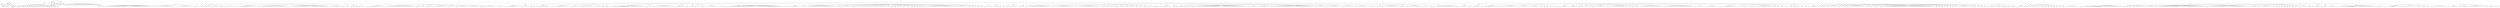 digraph Tree {
	"t0" [label = "TEI"];
	"t1" [label = "teiHeader"];
	"t2" [label = "fileDesc"];
	"t3" [label = "titleStmt"];
	"t4" [label = "title"];
	"t5" [label = "title"];
	"t6" [label = "author"];
	"t7" [label = "idno"];
	"t8" [label = "idno"];
	"t9" [label = "persName"];
	"t10" [label = "forename"];
	"t11" [label = "nameLink"];
	"t12" [label = "surname"];
	"t13" [label = "publicationStmt"];
	"t14" [label = "publisher"];
	"t15" [label = "idno"];
	"t16" [label = "idno"];
	"t17" [label = "availability"];
	"t18" [label = "licence"];
	"t19" [label = "ab"];
	"t20" [label = "ref"];
	"t21" [label = "sourceDesc"];
	"t22" [label = "bibl"];
	"t23" [label = "name"];
	"t24" [label = "idno"];
	"t25" [label = "idno"];
	"t26" [label = "availability"];
	"t27" [label = "licence"];
	"t28" [label = "ab"];
	"t29" [label = "ref"];
	"t30" [label = "bibl"];
	"t31" [label = "date"];
	"t32" [label = "date"];
	"t33" [label = "idno"];
	"t34" [label = "profileDesc"];
	"t35" [label = "particDesc"];
	"t36" [label = "listPerson"];
	"t37" [label = "person"];
	"t38" [label = "persName"];
	"t39" [label = "person"];
	"t40" [label = "persName"];
	"t41" [label = "person"];
	"t42" [label = "persName"];
	"t43" [label = "person"];
	"t44" [label = "persName"];
	"t45" [label = "person"];
	"t46" [label = "persName"];
	"t47" [label = "person"];
	"t48" [label = "persName"];
	"t49" [label = "person"];
	"t50" [label = "persName"];
	"t51" [label = "person"];
	"t52" [label = "persName"];
	"t53" [label = "person"];
	"t54" [label = "persName"];
	"t55" [label = "person"];
	"t56" [label = "persName"];
	"t57" [label = "person"];
	"t58" [label = "persName"];
	"t59" [label = "person"];
	"t60" [label = "persName"];
	"t61" [label = "person"];
	"t62" [label = "persName"];
	"t63" [label = "person"];
	"t64" [label = "persName"];
	"t65" [label = "person"];
	"t66" [label = "persName"];
	"t67" [label = "person"];
	"t68" [label = "persName"];
	"t69" [label = "person"];
	"t70" [label = "persName"];
	"t71" [label = "person"];
	"t72" [label = "persName"];
	"t73" [label = "person"];
	"t74" [label = "persName"];
	"t75" [label = "person"];
	"t76" [label = "persName"];
	"t77" [label = "person"];
	"t78" [label = "persName"];
	"t79" [label = "textClass"];
	"t80" [label = "keywords"];
	"t81" [label = "term"];
	"t82" [label = "term"];
	"t83" [label = "classCode"];
	"t84" [label = "revisionDesc"];
	"t85" [label = "listChange"];
	"t86" [label = "change"];
	"t87" [label = "text"];
	"t88" [label = "front"];
	"t89" [label = "docTitle"];
	"t90" [label = "titlePart"];
	"t91" [label = "titlePart"];
	"t92" [label = "docDate"];
	"t93" [label = "docAuthor"];
	"t94" [label = "div"];
	"t95" [label = "div"];
	"t96" [label = "head"];
	"t97" [label = "p"];
	"t98" [label = "div"];
	"t99" [label = "p"];
	"t100" [label = "div"];
	"t101" [label = "p"];
	"t102" [label = "performance"];
	"t103" [label = "ab"];
	"t104" [label = "castList"];
	"t105" [label = "head"];
	"t106" [label = "castItem"];
	"t107" [label = "role"];
	"t108" [label = "castItem"];
	"t109" [label = "role"];
	"t110" [label = "castItem"];
	"t111" [label = "role"];
	"t112" [label = "castItem"];
	"t113" [label = "role"];
	"t114" [label = "castItem"];
	"t115" [label = "role"];
	"t116" [label = "castItem"];
	"t117" [label = "role"];
	"t118" [label = "castItem"];
	"t119" [label = "role"];
	"t120" [label = "castItem"];
	"t121" [label = "role"];
	"t122" [label = "castItem"];
	"t123" [label = "role"];
	"t124" [label = "castItem"];
	"t125" [label = "role"];
	"t126" [label = "castItem"];
	"t127" [label = "role"];
	"t128" [label = "castItem"];
	"t129" [label = "role"];
	"t130" [label = "castItem"];
	"t131" [label = "role"];
	"t132" [label = "castItem"];
	"t133" [label = "role"];
	"t134" [label = "castItem"];
	"t135" [label = "role"];
	"t136" [label = "castItem"];
	"t137" [label = "role"];
	"t138" [label = "castItem"];
	"t139" [label = "role"];
	"t140" [label = "castItem"];
	"t141" [label = "role"];
	"t142" [label = "castItem"];
	"t143" [label = "role"];
	"t144" [label = "castItem"];
	"t145" [label = "role"];
	"t146" [label = "body"];
	"t147" [label = "div"];
	"t148" [label = "head"];
	"t149" [label = "div"];
	"t150" [label = "head"];
	"t151" [label = "sp"];
	"t152" [label = "speaker"];
	"t153" [label = "l"];
	"t154" [label = "l"];
	"t155" [label = "l"];
	"t156" [label = "l"];
	"t157" [label = "sp"];
	"t158" [label = "speaker"];
	"t159" [label = "l"];
	"t160" [label = "l"];
	"t161" [label = "l"];
	"t162" [label = "l"];
	"t163" [label = "l"];
	"t164" [label = "l"];
	"t165" [label = "l"];
	"t166" [label = "l"];
	"t167" [label = "l"];
	"t168" [label = "l"];
	"t169" [label = "l"];
	"t170" [label = "l"];
	"t171" [label = "l"];
	"t172" [label = "l"];
	"t173" [label = "l"];
	"t174" [label = "l"];
	"t175" [label = "l"];
	"t176" [label = "l"];
	"t177" [label = "l"];
	"t178" [label = "l"];
	"t179" [label = "l"];
	"t180" [label = "l"];
	"t181" [label = "l"];
	"t182" [label = "l"];
	"t183" [label = "l"];
	"t184" [label = "l"];
	"t185" [label = "l"];
	"t186" [label = "note"];
	"t187" [label = "l"];
	"t188" [label = "l"];
	"t189" [label = "l"];
	"t190" [label = "l"];
	"t191" [label = "l"];
	"t192" [label = "l"];
	"t193" [label = "l"];
	"t194" [label = "l"];
	"t195" [label = "l"];
	"t196" [label = "l"];
	"t197" [label = "l"];
	"t198" [label = "l"];
	"t199" [label = "l"];
	"t200" [label = "l"];
	"t201" [label = "l"];
	"t202" [label = "l"];
	"t203" [label = "l"];
	"t204" [label = "l"];
	"t205" [label = "l"];
	"t206" [label = "sp"];
	"t207" [label = "speaker"];
	"t208" [label = "l"];
	"t209" [label = "l"];
	"t210" [label = "l"];
	"t211" [label = "l"];
	"t212" [label = "l"];
	"t213" [label = "l"];
	"t214" [label = "l"];
	"t215" [label = "l"];
	"t216" [label = "l"];
	"t217" [label = "l"];
	"t218" [label = "l"];
	"t219" [label = "l"];
	"t220" [label = "l"];
	"t221" [label = "l"];
	"t222" [label = "l"];
	"t223" [label = "l"];
	"t224" [label = "l"];
	"t225" [label = "l"];
	"t226" [label = "sp"];
	"t227" [label = "speaker"];
	"t228" [label = "l"];
	"t229" [label = "l"];
	"t230" [label = "l"];
	"t231" [label = "l"];
	"t232" [label = "l"];
	"t233" [label = "l"];
	"t234" [label = "l"];
	"t235" [label = "l"];
	"t236" [label = "l"];
	"t237" [label = "l"];
	"t238" [label = "l"];
	"t239" [label = "l"];
	"t240" [label = "l"];
	"t241" [label = "l"];
	"t242" [label = "l"];
	"t243" [label = "l"];
	"t244" [label = "sp"];
	"t245" [label = "speaker"];
	"t246" [label = "l"];
	"t247" [label = "l"];
	"t248" [label = "l"];
	"t249" [label = "l"];
	"t250" [label = "div"];
	"t251" [label = "head"];
	"t252" [label = "sp"];
	"t253" [label = "speaker"];
	"t254" [label = "l"];
	"t255" [label = "sp"];
	"t256" [label = "speaker"];
	"t257" [label = "l"];
	"t258" [label = "sp"];
	"t259" [label = "speaker"];
	"t260" [label = "l"];
	"t261" [label = "l"];
	"t262" [label = "sp"];
	"t263" [label = "speaker"];
	"t264" [label = "l"];
	"t265" [label = "sp"];
	"t266" [label = "speaker"];
	"t267" [label = "l"];
	"t268" [label = "l"];
	"t269" [label = "l"];
	"t270" [label = "l"];
	"t271" [label = "l"];
	"t272" [label = "stage"];
	"t273" [label = "sp"];
	"t274" [label = "speaker"];
	"t275" [label = "l"];
	"t276" [label = "l"];
	"t277" [label = "l"];
	"t278" [label = "sp"];
	"t279" [label = "speaker"];
	"t280" [label = "l"];
	"t281" [label = "l"];
	"t282" [label = "l"];
	"t283" [label = "l"];
	"t284" [label = "l"];
	"t285" [label = "stage"];
	"t286" [label = "l"];
	"t287" [label = "div"];
	"t288" [label = "head"];
	"t289" [label = "stage"];
	"t290" [label = "sp"];
	"t291" [label = "speaker"];
	"t292" [label = "l"];
	"t293" [label = "l"];
	"t294" [label = "l"];
	"t295" [label = "l"];
	"t296" [label = "l"];
	"t297" [label = "l"];
	"t298" [label = "l"];
	"t299" [label = "l"];
	"t300" [label = "l"];
	"t301" [label = "l"];
	"t302" [label = "l"];
	"t303" [label = "l"];
	"t304" [label = "l"];
	"t305" [label = "l"];
	"t306" [label = "l"];
	"t307" [label = "l"];
	"t308" [label = "l"];
	"t309" [label = "l"];
	"t310" [label = "l"];
	"t311" [label = "l"];
	"t312" [label = "sp"];
	"t313" [label = "speaker"];
	"t314" [label = "l"];
	"t315" [label = "l"];
	"t316" [label = "l"];
	"t317" [label = "l"];
	"t318" [label = "l"];
	"t319" [label = "l"];
	"t320" [label = "l"];
	"t321" [label = "l"];
	"t322" [label = "l"];
	"t323" [label = "l"];
	"t324" [label = "l"];
	"t325" [label = "l"];
	"t326" [label = "l"];
	"t327" [label = "l"];
	"t328" [label = "l"];
	"t329" [label = "l"];
	"t330" [label = "l"];
	"t331" [label = "l"];
	"t332" [label = "l"];
	"t333" [label = "l"];
	"t334" [label = "l"];
	"t335" [label = "l"];
	"t336" [label = "l"];
	"t337" [label = "l"];
	"t338" [label = "l"];
	"t339" [label = "l"];
	"t340" [label = "l"];
	"t341" [label = "l"];
	"t342" [label = "sp"];
	"t343" [label = "speaker"];
	"t344" [label = "l"];
	"t345" [label = "l"];
	"t346" [label = "l"];
	"t347" [label = "l"];
	"t348" [label = "l"];
	"t349" [label = "l"];
	"t350" [label = "l"];
	"t351" [label = "l"];
	"t352" [label = "l"];
	"t353" [label = "l"];
	"t354" [label = "l"];
	"t355" [label = "l"];
	"t356" [label = "l"];
	"t357" [label = "l"];
	"t358" [label = "l"];
	"t359" [label = "l"];
	"t360" [label = "l"];
	"t361" [label = "l"];
	"t362" [label = "l"];
	"t363" [label = "l"];
	"t364" [label = "l"];
	"t365" [label = "l"];
	"t366" [label = "l"];
	"t367" [label = "l"];
	"t368" [label = "l"];
	"t369" [label = "l"];
	"t370" [label = "l"];
	"t371" [label = "l"];
	"t372" [label = "l"];
	"t373" [label = "l"];
	"t374" [label = "stage"];
	"t375" [label = "l"];
	"t376" [label = "l"];
	"t377" [label = "l"];
	"t378" [label = "l"];
	"t379" [label = "l"];
	"t380" [label = "l"];
	"t381" [label = "sp"];
	"t382" [label = "speaker"];
	"t383" [label = "l"];
	"t384" [label = "l"];
	"t385" [label = "l"];
	"t386" [label = "l"];
	"t387" [label = "stage"];
	"t388" [label = "l"];
	"t389" [label = "l"];
	"t390" [label = "l"];
	"t391" [label = "l"];
	"t392" [label = "sp"];
	"t393" [label = "speaker"];
	"t394" [label = "l"];
	"t395" [label = "l"];
	"t396" [label = "sp"];
	"t397" [label = "speaker"];
	"t398" [label = "l"];
	"t399" [label = "l"];
	"t400" [label = "l"];
	"t401" [label = "div"];
	"t402" [label = "head"];
	"t403" [label = "sp"];
	"t404" [label = "speaker"];
	"t405" [label = "l"];
	"t406" [label = "l"];
	"t407" [label = "stage"];
	"t408" [label = "sp"];
	"t409" [label = "speaker"];
	"t410" [label = "l"];
	"t411" [label = "sp"];
	"t412" [label = "speaker"];
	"t413" [label = "l"];
	"t414" [label = "l"];
	"t415" [label = "l"];
	"t416" [label = "l"];
	"t417" [label = "l"];
	"t418" [label = "div"];
	"t419" [label = "head"];
	"t420" [label = "sp"];
	"t421" [label = "speaker"];
	"t422" [label = "l"];
	"t423" [label = "l"];
	"t424" [label = "l"];
	"t425" [label = "l"];
	"t426" [label = "l"];
	"t427" [label = "l"];
	"t428" [label = "l"];
	"t429" [label = "l"];
	"t430" [label = "l"];
	"t431" [label = "l"];
	"t432" [label = "l"];
	"t433" [label = "l"];
	"t434" [label = "note"];
	"t435" [label = "l"];
	"t436" [label = "l"];
	"t437" [label = "l"];
	"t438" [label = "l"];
	"t439" [label = "sp"];
	"t440" [label = "speaker"];
	"t441" [label = "l"];
	"t442" [label = "l"];
	"t443" [label = "l"];
	"t444" [label = "l"];
	"t445" [label = "l"];
	"t446" [label = "l"];
	"t447" [label = "l"];
	"t448" [label = "l"];
	"t449" [label = "note"];
	"t450" [label = "l"];
	"t451" [label = "l"];
	"t452" [label = "l"];
	"t453" [label = "l"];
	"t454" [label = "l"];
	"t455" [label = "l"];
	"t456" [label = "l"];
	"t457" [label = "l"];
	"t458" [label = "l"];
	"t459" [label = "l"];
	"t460" [label = "l"];
	"t461" [label = "l"];
	"t462" [label = "l"];
	"t463" [label = "l"];
	"t464" [label = "l"];
	"t465" [label = "l"];
	"t466" [label = "l"];
	"t467" [label = "l"];
	"t468" [label = "sp"];
	"t469" [label = "speaker"];
	"t470" [label = "l"];
	"t471" [label = "sp"];
	"t472" [label = "speaker"];
	"t473" [label = "l"];
	"t474" [label = "l"];
	"t475" [label = "l"];
	"t476" [label = "l"];
	"t477" [label = "l"];
	"t478" [label = "sp"];
	"t479" [label = "speaker"];
	"t480" [label = "l"];
	"t481" [label = "l"];
	"t482" [label = "sp"];
	"t483" [label = "speaker"];
	"t484" [label = "l"];
	"t485" [label = "sp"];
	"t486" [label = "speaker"];
	"t487" [label = "l"];
	"t488" [label = "l"];
	"t489" [label = "l"];
	"t490" [label = "l"];
	"t491" [label = "l"];
	"t492" [label = "l"];
	"t493" [label = "note"];
	"t494" [label = "note"];
	"t495" [label = "l"];
	"t496" [label = "l"];
	"t497" [label = "l"];
	"t498" [label = "l"];
	"t499" [label = "l"];
	"t500" [label = "sp"];
	"t501" [label = "speaker"];
	"t502" [label = "l"];
	"t503" [label = "l"];
	"t504" [label = "l"];
	"t505" [label = "l"];
	"t506" [label = "l"];
	"t507" [label = "l"];
	"t508" [label = "sp"];
	"t509" [label = "speaker"];
	"t510" [label = "l"];
	"t511" [label = "l"];
	"t512" [label = "l"];
	"t513" [label = "l"];
	"t514" [label = "l"];
	"t515" [label = "l"];
	"t516" [label = "l"];
	"t517" [label = "l"];
	"t518" [label = "l"];
	"t519" [label = "l"];
	"t520" [label = "sp"];
	"t521" [label = "speaker"];
	"t522" [label = "l"];
	"t523" [label = "l"];
	"t524" [label = "l"];
	"t525" [label = "l"];
	"t526" [label = "l"];
	"t527" [label = "l"];
	"t528" [label = "l"];
	"t529" [label = "l"];
	"t530" [label = "l"];
	"t531" [label = "l"];
	"t532" [label = "sp"];
	"t533" [label = "speaker"];
	"t534" [label = "l"];
	"t535" [label = "sp"];
	"t536" [label = "speaker"];
	"t537" [label = "note"];
	"t538" [label = "l"];
	"t539" [label = "l"];
	"t540" [label = "l"];
	"t541" [label = "l"];
	"t542" [label = "l"];
	"t543" [label = "l"];
	"t544" [label = "l"];
	"t545" [label = "l"];
	"t546" [label = "l"];
	"t547" [label = "l"];
	"t548" [label = "sp"];
	"t549" [label = "speaker"];
	"t550" [label = "l"];
	"t551" [label = "l"];
	"t552" [label = "l"];
	"t553" [label = "l"];
	"t554" [label = "l"];
	"t555" [label = "l"];
	"t556" [label = "div"];
	"t557" [label = "head"];
	"t558" [label = "div"];
	"t559" [label = "head"];
	"t560" [label = "stage"];
	"t561" [label = "sp"];
	"t562" [label = "speaker"];
	"t563" [label = "l"];
	"t564" [label = "l"];
	"t565" [label = "l"];
	"t566" [label = "l"];
	"t567" [label = "l"];
	"t568" [label = "l"];
	"t569" [label = "l"];
	"t570" [label = "l"];
	"t571" [label = "l"];
	"t572" [label = "l"];
	"t573" [label = "l"];
	"t574" [label = "l"];
	"t575" [label = "l"];
	"t576" [label = "sp"];
	"t577" [label = "speaker"];
	"t578" [label = "l"];
	"t579" [label = "l"];
	"t580" [label = "l"];
	"t581" [label = "l"];
	"t582" [label = "l"];
	"t583" [label = "l"];
	"t584" [label = "l"];
	"t585" [label = "l"];
	"t586" [label = "sp"];
	"t587" [label = "speaker"];
	"t588" [label = "l"];
	"t589" [label = "div"];
	"t590" [label = "head"];
	"t591" [label = "sp"];
	"t592" [label = "speaker"];
	"t593" [label = "l"];
	"t594" [label = "l"];
	"t595" [label = "l"];
	"t596" [label = "l"];
	"t597" [label = "l"];
	"t598" [label = "l"];
	"t599" [label = "l"];
	"t600" [label = "l"];
	"t601" [label = "l"];
	"t602" [label = "l"];
	"t603" [label = "stage"];
	"t604" [label = "l"];
	"t605" [label = "l"];
	"t606" [label = "l"];
	"t607" [label = "l"];
	"t608" [label = "div"];
	"t609" [label = "head"];
	"t610" [label = "sp"];
	"t611" [label = "speaker"];
	"t612" [label = "l"];
	"t613" [label = "l"];
	"t614" [label = "l"];
	"t615" [label = "l"];
	"t616" [label = "l"];
	"t617" [label = "l"];
	"t618" [label = "l"];
	"t619" [label = "l"];
	"t620" [label = "l"];
	"t621" [label = "l"];
	"t622" [label = "l"];
	"t623" [label = "l"];
	"t624" [label = "l"];
	"t625" [label = "l"];
	"t626" [label = "l"];
	"t627" [label = "l"];
	"t628" [label = "sp"];
	"t629" [label = "speaker"];
	"t630" [label = "l"];
	"t631" [label = "l"];
	"t632" [label = "l"];
	"t633" [label = "l"];
	"t634" [label = "l"];
	"t635" [label = "l"];
	"t636" [label = "l"];
	"t637" [label = "sp"];
	"t638" [label = "speaker"];
	"t639" [label = "l"];
	"t640" [label = "stage"];
	"t641" [label = "l"];
	"t642" [label = "l"];
	"t643" [label = "l"];
	"t644" [label = "l"];
	"t645" [label = "l"];
	"t646" [label = "l"];
	"t647" [label = "l"];
	"t648" [label = "l"];
	"t649" [label = "l"];
	"t650" [label = "l"];
	"t651" [label = "l"];
	"t652" [label = "l"];
	"t653" [label = "sp"];
	"t654" [label = "speaker"];
	"t655" [label = "l"];
	"t656" [label = "l"];
	"t657" [label = "l"];
	"t658" [label = "l"];
	"t659" [label = "sp"];
	"t660" [label = "speaker"];
	"t661" [label = "l"];
	"t662" [label = "stage"];
	"t663" [label = "sp"];
	"t664" [label = "speaker"];
	"t665" [label = "l"];
	"t666" [label = "div"];
	"t667" [label = "head"];
	"t668" [label = "sp"];
	"t669" [label = "speaker"];
	"t670" [label = "l"];
	"t671" [label = "l"];
	"t672" [label = "l"];
	"t673" [label = "l"];
	"t674" [label = "l"];
	"t675" [label = "l"];
	"t676" [label = "stage"];
	"t677" [label = "l"];
	"t678" [label = "l"];
	"t679" [label = "l"];
	"t680" [label = "l"];
	"t681" [label = "stage"];
	"t682" [label = "l"];
	"t683" [label = "l"];
	"t684" [label = "l"];
	"t685" [label = "l"];
	"t686" [label = "l"];
	"t687" [label = "l"];
	"t688" [label = "l"];
	"t689" [label = "l"];
	"t690" [label = "l"];
	"t691" [label = "l"];
	"t692" [label = "l"];
	"t693" [label = "l"];
	"t694" [label = "l"];
	"t695" [label = "l"];
	"t696" [label = "l"];
	"t697" [label = "l"];
	"t698" [label = "l"];
	"t699" [label = "l"];
	"t700" [label = "l"];
	"t701" [label = "l"];
	"t702" [label = "stage"];
	"t703" [label = "sp"];
	"t704" [label = "speaker"];
	"t705" [label = "l"];
	"t706" [label = "l"];
	"t707" [label = "l"];
	"t708" [label = "l"];
	"t709" [label = "sp"];
	"t710" [label = "speaker"];
	"t711" [label = "l"];
	"t712" [label = "l"];
	"t713" [label = "l"];
	"t714" [label = "l"];
	"t715" [label = "l"];
	"t716" [label = "l"];
	"t717" [label = "l"];
	"t718" [label = "l"];
	"t719" [label = "l"];
	"t720" [label = "l"];
	"t721" [label = "l"];
	"t722" [label = "l"];
	"t723" [label = "l"];
	"t724" [label = "l"];
	"t725" [label = "l"];
	"t726" [label = "l"];
	"t727" [label = "l"];
	"t728" [label = "l"];
	"t729" [label = "l"];
	"t730" [label = "l"];
	"t731" [label = "l"];
	"t732" [label = "div"];
	"t733" [label = "head"];
	"t734" [label = "sp"];
	"t735" [label = "speaker"];
	"t736" [label = "l"];
	"t737" [label = "sp"];
	"t738" [label = "speaker"];
	"t739" [label = "l"];
	"t740" [label = "l"];
	"t741" [label = "l"];
	"t742" [label = "l"];
	"t743" [label = "l"];
	"t744" [label = "sp"];
	"t745" [label = "speaker"];
	"t746" [label = "l"];
	"t747" [label = "div"];
	"t748" [label = "head"];
	"t749" [label = "sp"];
	"t750" [label = "speaker"];
	"t751" [label = "l"];
	"t752" [label = "l"];
	"t753" [label = "l"];
	"t754" [label = "l"];
	"t755" [label = "sp"];
	"t756" [label = "speaker"];
	"t757" [label = "l"];
	"t758" [label = "l"];
	"t759" [label = "l"];
	"t760" [label = "l"];
	"t761" [label = "sp"];
	"t762" [label = "speaker"];
	"t763" [label = "l"];
	"t764" [label = "l"];
	"t765" [label = "l"];
	"t766" [label = "sp"];
	"t767" [label = "speaker"];
	"t768" [label = "l"];
	"t769" [label = "l"];
	"t770" [label = "l"];
	"t771" [label = "l"];
	"t772" [label = "l"];
	"t773" [label = "l"];
	"t774" [label = "l"];
	"t775" [label = "l"];
	"t776" [label = "l"];
	"t777" [label = "l"];
	"t778" [label = "l"];
	"t779" [label = "sp"];
	"t780" [label = "speaker"];
	"t781" [label = "l"];
	"t782" [label = "l"];
	"t783" [label = "stage"];
	"t784" [label = "stage"];
	"t785" [label = "div"];
	"t786" [label = "head"];
	"t787" [label = "sp"];
	"t788" [label = "speaker"];
	"t789" [label = "l"];
	"t790" [label = "l"];
	"t791" [label = "l"];
	"t792" [label = "l"];
	"t793" [label = "l"];
	"t794" [label = "l"];
	"t795" [label = "l"];
	"t796" [label = "l"];
	"t797" [label = "l"];
	"t798" [label = "l"];
	"t799" [label = "l"];
	"t800" [label = "l"];
	"t801" [label = "l"];
	"t802" [label = "l"];
	"t803" [label = "l"];
	"t804" [label = "l"];
	"t805" [label = "l"];
	"t806" [label = "l"];
	"t807" [label = "l"];
	"t808" [label = "l"];
	"t809" [label = "l"];
	"t810" [label = "l"];
	"t811" [label = "l"];
	"t812" [label = "l"];
	"t813" [label = "l"];
	"t814" [label = "l"];
	"t815" [label = "l"];
	"t816" [label = "l"];
	"t817" [label = "l"];
	"t818" [label = "l"];
	"t819" [label = "l"];
	"t820" [label = "l"];
	"t821" [label = "l"];
	"t822" [label = "l"];
	"t823" [label = "l"];
	"t824" [label = "l"];
	"t825" [label = "l"];
	"t826" [label = "l"];
	"t827" [label = "l"];
	"t828" [label = "l"];
	"t829" [label = "l"];
	"t830" [label = "l"];
	"t831" [label = "l"];
	"t832" [label = "l"];
	"t833" [label = "l"];
	"t834" [label = "l"];
	"t835" [label = "l"];
	"t836" [label = "l"];
	"t837" [label = "l"];
	"t838" [label = "l"];
	"t839" [label = "l"];
	"t840" [label = "l"];
	"t841" [label = "l"];
	"t842" [label = "l"];
	"t843" [label = "l"];
	"t844" [label = "l"];
	"t845" [label = "div"];
	"t846" [label = "head"];
	"t847" [label = "sp"];
	"t848" [label = "speaker"];
	"t849" [label = "l"];
	"t850" [label = "l"];
	"t851" [label = "l"];
	"t852" [label = "l"];
	"t853" [label = "l"];
	"t854" [label = "l"];
	"t855" [label = "l"];
	"t856" [label = "l"];
	"t857" [label = "l"];
	"t858" [label = "l"];
	"t859" [label = "l"];
	"t860" [label = "l"];
	"t861" [label = "sp"];
	"t862" [label = "speaker"];
	"t863" [label = "l"];
	"t864" [label = "sp"];
	"t865" [label = "speaker"];
	"t866" [label = "l"];
	"t867" [label = "l"];
	"t868" [label = "l"];
	"t869" [label = "l"];
	"t870" [label = "l"];
	"t871" [label = "l"];
	"t872" [label = "l"];
	"t873" [label = "l"];
	"t874" [label = "l"];
	"t875" [label = "l"];
	"t876" [label = "l"];
	"t877" [label = "l"];
	"t878" [label = "l"];
	"t879" [label = "l"];
	"t880" [label = "l"];
	"t881" [label = "l"];
	"t882" [label = "l"];
	"t883" [label = "l"];
	"t884" [label = "l"];
	"t885" [label = "l"];
	"t886" [label = "l"];
	"t887" [label = "l"];
	"t888" [label = "l"];
	"t889" [label = "l"];
	"t890" [label = "l"];
	"t891" [label = "l"];
	"t892" [label = "l"];
	"t893" [label = "l"];
	"t894" [label = "l"];
	"t895" [label = "sp"];
	"t896" [label = "speaker"];
	"t897" [label = "l"];
	"t898" [label = "l"];
	"t899" [label = "sp"];
	"t900" [label = "speaker"];
	"t901" [label = "l"];
	"t902" [label = "l"];
	"t903" [label = "l"];
	"t904" [label = "l"];
	"t905" [label = "l"];
	"t906" [label = "l"];
	"t907" [label = "l"];
	"t908" [label = "l"];
	"t909" [label = "l"];
	"t910" [label = "sp"];
	"t911" [label = "speaker"];
	"t912" [label = "l"];
	"t913" [label = "sp"];
	"t914" [label = "speaker"];
	"t915" [label = "l"];
	"t916" [label = "l"];
	"t917" [label = "sp"];
	"t918" [label = "speaker"];
	"t919" [label = "l"];
	"t920" [label = "l"];
	"t921" [label = "sp"];
	"t922" [label = "speaker"];
	"t923" [label = "l"];
	"t924" [label = "sp"];
	"t925" [label = "speaker"];
	"t926" [label = "l"];
	"t927" [label = "sp"];
	"t928" [label = "speaker"];
	"t929" [label = "l"];
	"t930" [label = "sp"];
	"t931" [label = "speaker"];
	"t932" [label = "l"];
	"t933" [label = "l"];
	"t934" [label = "sp"];
	"t935" [label = "speaker"];
	"t936" [label = "l"];
	"t937" [label = "sp"];
	"t938" [label = "speaker"];
	"t939" [label = "l"];
	"t940" [label = "sp"];
	"t941" [label = "speaker"];
	"t942" [label = "l"];
	"t943" [label = "sp"];
	"t944" [label = "speaker"];
	"t945" [label = "l"];
	"t946" [label = "l"];
	"t947" [label = "sp"];
	"t948" [label = "speaker"];
	"t949" [label = "l"];
	"t950" [label = "l"];
	"t951" [label = "l"];
	"t952" [label = "sp"];
	"t953" [label = "speaker"];
	"t954" [label = "l"];
	"t955" [label = "l"];
	"t956" [label = "sp"];
	"t957" [label = "speaker"];
	"t958" [label = "l"];
	"t959" [label = "sp"];
	"t960" [label = "speaker"];
	"t961" [label = "l"];
	"t962" [label = "sp"];
	"t963" [label = "speaker"];
	"t964" [label = "l"];
	"t965" [label = "sp"];
	"t966" [label = "speaker"];
	"t967" [label = "l"];
	"t968" [label = "l"];
	"t969" [label = "l"];
	"t970" [label = "sp"];
	"t971" [label = "speaker"];
	"t972" [label = "l"];
	"t973" [label = "l"];
	"t974" [label = "sp"];
	"t975" [label = "speaker"];
	"t976" [label = "l"];
	"t977" [label = "sp"];
	"t978" [label = "speaker"];
	"t979" [label = "l"];
	"t980" [label = "sp"];
	"t981" [label = "speaker"];
	"t982" [label = "l"];
	"t983" [label = "sp"];
	"t984" [label = "speaker"];
	"t985" [label = "l"];
	"t986" [label = "sp"];
	"t987" [label = "speaker"];
	"t988" [label = "l"];
	"t989" [label = "sp"];
	"t990" [label = "speaker"];
	"t991" [label = "l"];
	"t992" [label = "l"];
	"t993" [label = "l"];
	"t994" [label = "l"];
	"t995" [label = "l"];
	"t996" [label = "l"];
	"t997" [label = "l"];
	"t998" [label = "l"];
	"t999" [label = "l"];
	"t1000" [label = "l"];
	"t1001" [label = "l"];
	"t1002" [label = "l"];
	"t1003" [label = "l"];
	"t1004" [label = "l"];
	"t1005" [label = "l"];
	"t1006" [label = "l"];
	"t1007" [label = "l"];
	"t1008" [label = "l"];
	"t1009" [label = "l"];
	"t1010" [label = "l"];
	"t1011" [label = "l"];
	"t1012" [label = "l"];
	"t1013" [label = "l"];
	"t1014" [label = "l"];
	"t1015" [label = "l"];
	"t1016" [label = "l"];
	"t1017" [label = "l"];
	"t1018" [label = "l"];
	"t1019" [label = "sp"];
	"t1020" [label = "speaker"];
	"t1021" [label = "l"];
	"t1022" [label = "l"];
	"t1023" [label = "l"];
	"t1024" [label = "l"];
	"t1025" [label = "l"];
	"t1026" [label = "l"];
	"t1027" [label = "l"];
	"t1028" [label = "l"];
	"t1029" [label = "l"];
	"t1030" [label = "l"];
	"t1031" [label = "sp"];
	"t1032" [label = "speaker"];
	"t1033" [label = "l"];
	"t1034" [label = "sp"];
	"t1035" [label = "speaker"];
	"t1036" [label = "l"];
	"t1037" [label = "sp"];
	"t1038" [label = "speaker"];
	"t1039" [label = "l"];
	"t1040" [label = "l"];
	"t1041" [label = "sp"];
	"t1042" [label = "speaker"];
	"t1043" [label = "l"];
	"t1044" [label = "sp"];
	"t1045" [label = "speaker"];
	"t1046" [label = "l"];
	"t1047" [label = "l"];
	"t1048" [label = "sp"];
	"t1049" [label = "speaker"];
	"t1050" [label = "l"];
	"t1051" [label = "l"];
	"t1052" [label = "l"];
	"t1053" [label = "l"];
	"t1054" [label = "stage"];
	"t1055" [label = "l"];
	"t1056" [label = "l"];
	"t1057" [label = "div"];
	"t1058" [label = "head"];
	"t1059" [label = "sp"];
	"t1060" [label = "speaker"];
	"t1061" [label = "l"];
	"t1062" [label = "sp"];
	"t1063" [label = "speaker"];
	"t1064" [label = "l"];
	"t1065" [label = "sp"];
	"t1066" [label = "speaker"];
	"t1067" [label = "l"];
	"t1068" [label = "l"];
	"t1069" [label = "sp"];
	"t1070" [label = "speaker"];
	"t1071" [label = "l"];
	"t1072" [label = "div"];
	"t1073" [label = "head"];
	"t1074" [label = "div"];
	"t1075" [label = "head"];
	"t1076" [label = "sp"];
	"t1077" [label = "speaker"];
	"t1078" [label = "l"];
	"t1079" [label = "l"];
	"t1080" [label = "sp"];
	"t1081" [label = "speaker"];
	"t1082" [label = "l"];
	"t1083" [label = "l"];
	"t1084" [label = "sp"];
	"t1085" [label = "speaker"];
	"t1086" [label = "l"];
	"t1087" [label = "l"];
	"t1088" [label = "l"];
	"t1089" [label = "l"];
	"t1090" [label = "div"];
	"t1091" [label = "head"];
	"t1092" [label = "sp"];
	"t1093" [label = "speaker"];
	"t1094" [label = "l"];
	"t1095" [label = "l"];
	"t1096" [label = "l"];
	"t1097" [label = "l"];
	"t1098" [label = "sp"];
	"t1099" [label = "speaker"];
	"t1100" [label = "l"];
	"t1101" [label = "l"];
	"t1102" [label = "l"];
	"t1103" [label = "l"];
	"t1104" [label = "l"];
	"t1105" [label = "l"];
	"t1106" [label = "l"];
	"t1107" [label = "l"];
	"t1108" [label = "l"];
	"t1109" [label = "l"];
	"t1110" [label = "l"];
	"t1111" [label = "l"];
	"t1112" [label = "l"];
	"t1113" [label = "l"];
	"t1114" [label = "l"];
	"t1115" [label = "l"];
	"t1116" [label = "l"];
	"t1117" [label = "l"];
	"t1118" [label = "l"];
	"t1119" [label = "l"];
	"t1120" [label = "l"];
	"t1121" [label = "l"];
	"t1122" [label = "l"];
	"t1123" [label = "l"];
	"t1124" [label = "sp"];
	"t1125" [label = "speaker"];
	"t1126" [label = "l"];
	"t1127" [label = "l"];
	"t1128" [label = "l"];
	"t1129" [label = "l"];
	"t1130" [label = "l"];
	"t1131" [label = "l"];
	"t1132" [label = "l"];
	"t1133" [label = "l"];
	"t1134" [label = "l"];
	"t1135" [label = "l"];
	"t1136" [label = "l"];
	"t1137" [label = "l"];
	"t1138" [label = "l"];
	"t1139" [label = "l"];
	"t1140" [label = "l"];
	"t1141" [label = "l"];
	"t1142" [label = "l"];
	"t1143" [label = "l"];
	"t1144" [label = "l"];
	"t1145" [label = "l"];
	"t1146" [label = "sp"];
	"t1147" [label = "speaker"];
	"t1148" [label = "l"];
	"t1149" [label = "l"];
	"t1150" [label = "l"];
	"t1151" [label = "l"];
	"t1152" [label = "l"];
	"t1153" [label = "l"];
	"t1154" [label = "l"];
	"t1155" [label = "l"];
	"t1156" [label = "l"];
	"t1157" [label = "l"];
	"t1158" [label = "l"];
	"t1159" [label = "l"];
	"t1160" [label = "l"];
	"t1161" [label = "l"];
	"t1162" [label = "l"];
	"t1163" [label = "l"];
	"t1164" [label = "l"];
	"t1165" [label = "l"];
	"t1166" [label = "l"];
	"t1167" [label = "l"];
	"t1168" [label = "l"];
	"t1169" [label = "l"];
	"t1170" [label = "sp"];
	"t1171" [label = "speaker"];
	"t1172" [label = "l"];
	"t1173" [label = "l"];
	"t1174" [label = "l"];
	"t1175" [label = "l"];
	"t1176" [label = "sp"];
	"t1177" [label = "speaker"];
	"t1178" [label = "l"];
	"t1179" [label = "l"];
	"t1180" [label = "sp"];
	"t1181" [label = "speaker"];
	"t1182" [label = "l"];
	"t1183" [label = "l"];
	"t1184" [label = "l"];
	"t1185" [label = "sp"];
	"t1186" [label = "speaker"];
	"t1187" [label = "l"];
	"t1188" [label = "sp"];
	"t1189" [label = "speaker"];
	"t1190" [label = "l"];
	"t1191" [label = "l"];
	"t1192" [label = "l"];
	"t1193" [label = "l"];
	"t1194" [label = "l"];
	"t1195" [label = "l"];
	"t1196" [label = "sp"];
	"t1197" [label = "speaker"];
	"t1198" [label = "l"];
	"t1199" [label = "l"];
	"t1200" [label = "sp"];
	"t1201" [label = "speaker"];
	"t1202" [label = "l"];
	"t1203" [label = "l"];
	"t1204" [label = "l"];
	"t1205" [label = "l"];
	"t1206" [label = "sp"];
	"t1207" [label = "speaker"];
	"t1208" [label = "l"];
	"t1209" [label = "l"];
	"t1210" [label = "sp"];
	"t1211" [label = "speaker"];
	"t1212" [label = "l"];
	"t1213" [label = "l"];
	"t1214" [label = "l"];
	"t1215" [label = "sp"];
	"t1216" [label = "speaker"];
	"t1217" [label = "l"];
	"t1218" [label = "sp"];
	"t1219" [label = "speaker"];
	"t1220" [label = "l"];
	"t1221" [label = "l"];
	"t1222" [label = "l"];
	"t1223" [label = "l"];
	"t1224" [label = "l"];
	"t1225" [label = "stage"];
	"t1226" [label = "sp"];
	"t1227" [label = "speaker"];
	"t1228" [label = "l"];
	"t1229" [label = "l"];
	"t1230" [label = "div"];
	"t1231" [label = "head"];
	"t1232" [label = "sp"];
	"t1233" [label = "speaker"];
	"t1234" [label = "l"];
	"t1235" [label = "l"];
	"t1236" [label = "l"];
	"t1237" [label = "l"];
	"t1238" [label = "l"];
	"t1239" [label = "l"];
	"t1240" [label = "l"];
	"t1241" [label = "l"];
	"t1242" [label = "l"];
	"t1243" [label = "l"];
	"t1244" [label = "l"];
	"t1245" [label = "l"];
	"t1246" [label = "div"];
	"t1247" [label = "head"];
	"t1248" [label = "sp"];
	"t1249" [label = "speaker"];
	"t1250" [label = "l"];
	"t1251" [label = "sp"];
	"t1252" [label = "speaker"];
	"t1253" [label = "l"];
	"t1254" [label = "div"];
	"t1255" [label = "head"];
	"t1256" [label = "sp"];
	"t1257" [label = "speaker"];
	"t1258" [label = "l"];
	"t1259" [label = "sp"];
	"t1260" [label = "speaker"];
	"t1261" [label = "l"];
	"t1262" [label = "l"];
	"t1263" [label = "sp"];
	"t1264" [label = "speaker"];
	"t1265" [label = "l"];
	"t1266" [label = "sp"];
	"t1267" [label = "speaker"];
	"t1268" [label = "l"];
	"t1269" [label = "l"];
	"t1270" [label = "stage"];
	"t1271" [label = "sp"];
	"t1272" [label = "speaker"];
	"t1273" [label = "l"];
	"t1274" [label = "l"];
	"t1275" [label = "l"];
	"t1276" [label = "l"];
	"t1277" [label = "l"];
	"t1278" [label = "l"];
	"t1279" [label = "l"];
	"t1280" [label = "l"];
	"t1281" [label = "l"];
	"t1282" [label = "l"];
	"t1283" [label = "l"];
	"t1284" [label = "l"];
	"t1285" [label = "l"];
	"t1286" [label = "l"];
	"t1287" [label = "l"];
	"t1288" [label = "l"];
	"t1289" [label = "l"];
	"t1290" [label = "l"];
	"t1291" [label = "l"];
	"t1292" [label = "l"];
	"t1293" [label = "l"];
	"t1294" [label = "l"];
	"t1295" [label = "l"];
	"t1296" [label = "l"];
	"t1297" [label = "l"];
	"t1298" [label = "l"];
	"t1299" [label = "l"];
	"t1300" [label = "l"];
	"t1301" [label = "l"];
	"t1302" [label = "l"];
	"t1303" [label = "l"];
	"t1304" [label = "l"];
	"t1305" [label = "l"];
	"t1306" [label = "l"];
	"t1307" [label = "l"];
	"t1308" [label = "l"];
	"t1309" [label = "l"];
	"t1310" [label = "l"];
	"t1311" [label = "l"];
	"t1312" [label = "l"];
	"t1313" [label = "l"];
	"t1314" [label = "l"];
	"t1315" [label = "l"];
	"t1316" [label = "l"];
	"t1317" [label = "stage"];
	"t1318" [label = "l"];
	"t1319" [label = "l"];
	"t1320" [label = "l"];
	"t1321" [label = "l"];
	"t1322" [label = "l"];
	"t1323" [label = "sp"];
	"t1324" [label = "speaker"];
	"t1325" [label = "l"];
	"t1326" [label = "l"];
	"t1327" [label = "l"];
	"t1328" [label = "l"];
	"t1329" [label = "l"];
	"t1330" [label = "l"];
	"t1331" [label = "l"];
	"t1332" [label = "l"];
	"t1333" [label = "sp"];
	"t1334" [label = "speaker"];
	"t1335" [label = "l"];
	"t1336" [label = "note"];
	"t1337" [label = "l"];
	"t1338" [label = "l"];
	"t1339" [label = "l"];
	"t1340" [label = "l"];
	"t1341" [label = "l"];
	"t1342" [label = "l"];
	"t1343" [label = "l"];
	"t1344" [label = "l"];
	"t1345" [label = "sp"];
	"t1346" [label = "speaker"];
	"t1347" [label = "l"];
	"t1348" [label = "l"];
	"t1349" [label = "l"];
	"t1350" [label = "l"];
	"t1351" [label = "l"];
	"t1352" [label = "l"];
	"t1353" [label = "l"];
	"t1354" [label = "l"];
	"t1355" [label = "l"];
	"t1356" [label = "l"];
	"t1357" [label = "l"];
	"t1358" [label = "l"];
	"t1359" [label = "l"];
	"t1360" [label = "l"];
	"t1361" [label = "l"];
	"t1362" [label = "l"];
	"t1363" [label = "l"];
	"t1364" [label = "l"];
	"t1365" [label = "l"];
	"t1366" [label = "l"];
	"t1367" [label = "l"];
	"t1368" [label = "l"];
	"t1369" [label = "l"];
	"t1370" [label = "l"];
	"t1371" [label = "l"];
	"t1372" [label = "l"];
	"t1373" [label = "l"];
	"t1374" [label = "l"];
	"t1375" [label = "l"];
	"t1376" [label = "l"];
	"t1377" [label = "l"];
	"t1378" [label = "l"];
	"t1379" [label = "l"];
	"t1380" [label = "l"];
	"t1381" [label = "l"];
	"t1382" [label = "l"];
	"t1383" [label = "l"];
	"t1384" [label = "l"];
	"t1385" [label = "l"];
	"t1386" [label = "l"];
	"t1387" [label = "sp"];
	"t1388" [label = "speaker"];
	"t1389" [label = "l"];
	"t1390" [label = "l"];
	"t1391" [label = "l"];
	"t1392" [label = "l"];
	"t1393" [label = "l"];
	"t1394" [label = "l"];
	"t1395" [label = "l"];
	"t1396" [label = "l"];
	"t1397" [label = "sp"];
	"t1398" [label = "speaker"];
	"t1399" [label = "l"];
	"t1400" [label = "l"];
	"t1401" [label = "l"];
	"t1402" [label = "l"];
	"t1403" [label = "l"];
	"t1404" [label = "l"];
	"t1405" [label = "l"];
	"t1406" [label = "l"];
	"t1407" [label = "l"];
	"t1408" [label = "l"];
	"t1409" [label = "l"];
	"t1410" [label = "l"];
	"t1411" [label = "l"];
	"t1412" [label = "l"];
	"t1413" [label = "sp"];
	"t1414" [label = "speaker"];
	"t1415" [label = "l"];
	"t1416" [label = "l"];
	"t1417" [label = "l"];
	"t1418" [label = "l"];
	"t1419" [label = "l"];
	"t1420" [label = "l"];
	"t1421" [label = "l"];
	"t1422" [label = "l"];
	"t1423" [label = "l"];
	"t1424" [label = "l"];
	"t1425" [label = "l"];
	"t1426" [label = "sp"];
	"t1427" [label = "speaker"];
	"t1428" [label = "l"];
	"t1429" [label = "l"];
	"t1430" [label = "l"];
	"t1431" [label = "l"];
	"t1432" [label = "l"];
	"t1433" [label = "l"];
	"t1434" [label = "l"];
	"t1435" [label = "l"];
	"t1436" [label = "l"];
	"t1437" [label = "l"];
	"t1438" [label = "l"];
	"t1439" [label = "l"];
	"t1440" [label = "sp"];
	"t1441" [label = "speaker"];
	"t1442" [label = "l"];
	"t1443" [label = "l"];
	"t1444" [label = "l"];
	"t1445" [label = "l"];
	"t1446" [label = "l"];
	"t1447" [label = "div"];
	"t1448" [label = "head"];
	"t1449" [label = "sp"];
	"t1450" [label = "speaker"];
	"t1451" [label = "l"];
	"t1452" [label = "l"];
	"t1453" [label = "l"];
	"t1454" [label = "sp"];
	"t1455" [label = "speaker"];
	"t1456" [label = "l"];
	"t1457" [label = "l"];
	"t1458" [label = "l"];
	"t1459" [label = "l"];
	"t1460" [label = "l"];
	"t1461" [label = "l"];
	"t1462" [label = "l"];
	"t1463" [label = "l"];
	"t1464" [label = "l"];
	"t1465" [label = "l"];
	"t1466" [label = "l"];
	"t1467" [label = "l"];
	"t1468" [label = "l"];
	"t1469" [label = "l"];
	"t1470" [label = "l"];
	"t1471" [label = "l"];
	"t1472" [label = "sp"];
	"t1473" [label = "speaker"];
	"t1474" [label = "l"];
	"t1475" [label = "l"];
	"t1476" [label = "l"];
	"t1477" [label = "l"];
	"t1478" [label = "sp"];
	"t1479" [label = "speaker"];
	"t1480" [label = "l"];
	"t1481" [label = "l"];
	"t1482" [label = "l"];
	"t1483" [label = "l"];
	"t1484" [label = "l"];
	"t1485" [label = "l"];
	"t1486" [label = "l"];
	"t1487" [label = "l"];
	"t1488" [label = "l"];
	"t1489" [label = "l"];
	"t1490" [label = "l"];
	"t1491" [label = "l"];
	"t1492" [label = "l"];
	"t1493" [label = "l"];
	"t1494" [label = "sp"];
	"t1495" [label = "speaker"];
	"t1496" [label = "l"];
	"t1497" [label = "l"];
	"t1498" [label = "l"];
	"t1499" [label = "l"];
	"t1500" [label = "l"];
	"t1501" [label = "sp"];
	"t1502" [label = "speaker"];
	"t1503" [label = "l"];
	"t1504" [label = "div"];
	"t1505" [label = "head"];
	"t1506" [label = "sp"];
	"t1507" [label = "speaker"];
	"t1508" [label = "l"];
	"t1509" [label = "l"];
	"t1510" [label = "l"];
	"t1511" [label = "l"];
	"t1512" [label = "l"];
	"t1513" [label = "l"];
	"t1514" [label = "l"];
	"t1515" [label = "l"];
	"t1516" [label = "l"];
	"t1517" [label = "l"];
	"t1518" [label = "l"];
	"t1519" [label = "l"];
	"t1520" [label = "l"];
	"t1521" [label = "l"];
	"t1522" [label = "l"];
	"t1523" [label = "l"];
	"t1524" [label = "l"];
	"t1525" [label = "l"];
	"t1526" [label = "l"];
	"t1527" [label = "l"];
	"t1528" [label = "l"];
	"t1529" [label = "l"];
	"t1530" [label = "l"];
	"t1531" [label = "stage"];
	"t1532" [label = "l"];
	"t1533" [label = "div"];
	"t1534" [label = "head"];
	"t1535" [label = "sp"];
	"t1536" [label = "speaker"];
	"t1537" [label = "l"];
	"t1538" [label = "l"];
	"t1539" [label = "l"];
	"t1540" [label = "l"];
	"t1541" [label = "l"];
	"t1542" [label = "sp"];
	"t1543" [label = "speaker"];
	"t1544" [label = "l"];
	"t1545" [label = "l"];
	"t1546" [label = "l"];
	"t1547" [label = "div"];
	"t1548" [label = "head"];
	"t1549" [label = "div"];
	"t1550" [label = "head"];
	"t1551" [label = "sp"];
	"t1552" [label = "speaker"];
	"t1553" [label = "l"];
	"t1554" [label = "l"];
	"t1555" [label = "sp"];
	"t1556" [label = "speaker"];
	"t1557" [label = "l"];
	"t1558" [label = "l"];
	"t1559" [label = "div"];
	"t1560" [label = "head"];
	"t1561" [label = "sp"];
	"t1562" [label = "speaker"];
	"t1563" [label = "l"];
	"t1564" [label = "l"];
	"t1565" [label = "l"];
	"t1566" [label = "l"];
	"t1567" [label = "l"];
	"t1568" [label = "l"];
	"t1569" [label = "l"];
	"t1570" [label = "l"];
	"t1571" [label = "l"];
	"t1572" [label = "l"];
	"t1573" [label = "l"];
	"t1574" [label = "l"];
	"t1575" [label = "l"];
	"t1576" [label = "l"];
	"t1577" [label = "l"];
	"t1578" [label = "l"];
	"t1579" [label = "sp"];
	"t1580" [label = "speaker"];
	"t1581" [label = "l"];
	"t1582" [label = "l"];
	"t1583" [label = "l"];
	"t1584" [label = "l"];
	"t1585" [label = "l"];
	"t1586" [label = "l"];
	"t1587" [label = "l"];
	"t1588" [label = "l"];
	"t1589" [label = "l"];
	"t1590" [label = "l"];
	"t1591" [label = "l"];
	"t1592" [label = "l"];
	"t1593" [label = "l"];
	"t1594" [label = "l"];
	"t1595" [label = "l"];
	"t1596" [label = "l"];
	"t1597" [label = "sp"];
	"t1598" [label = "speaker"];
	"t1599" [label = "l"];
	"t1600" [label = "l"];
	"t1601" [label = "l"];
	"t1602" [label = "note"];
	"t1603" [label = "l"];
	"t1604" [label = "l"];
	"t1605" [label = "l"];
	"t1606" [label = "l"];
	"t1607" [label = "l"];
	"t1608" [label = "sp"];
	"t1609" [label = "speaker"];
	"t1610" [label = "l"];
	"t1611" [label = "l"];
	"t1612" [label = "l"];
	"t1613" [label = "l"];
	"t1614" [label = "l"];
	"t1615" [label = "l"];
	"t1616" [label = "l"];
	"t1617" [label = "l"];
	"t1618" [label = "sp"];
	"t1619" [label = "speaker"];
	"t1620" [label = "l"];
	"t1621" [label = "l"];
	"t1622" [label = "sp"];
	"t1623" [label = "speaker"];
	"t1624" [label = "l"];
	"t1625" [label = "sp"];
	"t1626" [label = "speaker"];
	"t1627" [label = "l"];
	"t1628" [label = "l"];
	"t1629" [label = "sp"];
	"t1630" [label = "speaker"];
	"t1631" [label = "l"];
	"t1632" [label = "sp"];
	"t1633" [label = "speaker"];
	"t1634" [label = "l"];
	"t1635" [label = "l"];
	"t1636" [label = "stage"];
	"t1637" [label = "div"];
	"t1638" [label = "head"];
	"t1639" [label = "sp"];
	"t1640" [label = "speaker"];
	"t1641" [label = "l"];
	"t1642" [label = "l"];
	"t1643" [label = "l"];
	"t1644" [label = "l"];
	"t1645" [label = "l"];
	"t1646" [label = "l"];
	"t1647" [label = "l"];
	"t1648" [label = "l"];
	"t1649" [label = "l"];
	"t1650" [label = "l"];
	"t1651" [label = "div"];
	"t1652" [label = "head"];
	"t1653" [label = "sp"];
	"t1654" [label = "speaker"];
	"t1655" [label = "l"];
	"t1656" [label = "sp"];
	"t1657" [label = "speaker"];
	"t1658" [label = "l"];
	"t1659" [label = "l"];
	"t1660" [label = "l"];
	"t1661" [label = "l"];
	"t1662" [label = "sp"];
	"t1663" [label = "speaker"];
	"t1664" [label = "l"];
	"t1665" [label = "sp"];
	"t1666" [label = "speaker"];
	"t1667" [label = "l"];
	"t1668" [label = "l"];
	"t1669" [label = "l"];
	"t1670" [label = "l"];
	"t1671" [label = "l"];
	"t1672" [label = "l"];
	"t1673" [label = "sp"];
	"t1674" [label = "speaker"];
	"t1675" [label = "l"];
	"t1676" [label = "sp"];
	"t1677" [label = "speaker"];
	"t1678" [label = "l"];
	"t1679" [label = "l"];
	"t1680" [label = "l"];
	"t1681" [label = "l"];
	"t1682" [label = "l"];
	"t1683" [label = "l"];
	"t1684" [label = "l"];
	"t1685" [label = "l"];
	"t1686" [label = "l"];
	"t1687" [label = "l"];
	"t1688" [label = "l"];
	"t1689" [label = "l"];
	"t1690" [label = "sp"];
	"t1691" [label = "speaker"];
	"t1692" [label = "l"];
	"t1693" [label = "sp"];
	"t1694" [label = "speaker"];
	"t1695" [label = "l"];
	"t1696" [label = "l"];
	"t1697" [label = "l"];
	"t1698" [label = "l"];
	"t1699" [label = "l"];
	"t1700" [label = "l"];
	"t1701" [label = "l"];
	"t1702" [label = "l"];
	"t1703" [label = "l"];
	"t1704" [label = "l"];
	"t1705" [label = "l"];
	"t1706" [label = "stage"];
	"t1707" [label = "l"];
	"t1708" [label = "l"];
	"t1709" [label = "l"];
	"t1710" [label = "l"];
	"t1711" [label = "l"];
	"t1712" [label = "sp"];
	"t1713" [label = "speaker"];
	"t1714" [label = "l"];
	"t1715" [label = "sp"];
	"t1716" [label = "speaker"];
	"t1717" [label = "l"];
	"t1718" [label = "l"];
	"t1719" [label = "l"];
	"t1720" [label = "l"];
	"t1721" [label = "l"];
	"t1722" [label = "l"];
	"t1723" [label = "sp"];
	"t1724" [label = "speaker"];
	"t1725" [label = "l"];
	"t1726" [label = "l"];
	"t1727" [label = "l"];
	"t1728" [label = "l"];
	"t1729" [label = "l"];
	"t1730" [label = "l"];
	"t1731" [label = "l"];
	"t1732" [label = "l"];
	"t1733" [label = "l"];
	"t1734" [label = "l"];
	"t1735" [label = "l"];
	"t1736" [label = "l"];
	"t1737" [label = "l"];
	"t1738" [label = "l"];
	"t1739" [label = "l"];
	"t1740" [label = "l"];
	"t1741" [label = "l"];
	"t1742" [label = "l"];
	"t1743" [label = "l"];
	"t1744" [label = "l"];
	"t1745" [label = "sp"];
	"t1746" [label = "speaker"];
	"t1747" [label = "l"];
	"t1748" [label = "l"];
	"t1749" [label = "l"];
	"t1750" [label = "l"];
	"t1751" [label = "l"];
	"t1752" [label = "l"];
	"t1753" [label = "l"];
	"t1754" [label = "l"];
	"t1755" [label = "l"];
	"t1756" [label = "l"];
	"t1757" [label = "l"];
	"t1758" [label = "l"];
	"t1759" [label = "l"];
	"t1760" [label = "l"];
	"t1761" [label = "l"];
	"t1762" [label = "l"];
	"t1763" [label = "l"];
	"t1764" [label = "l"];
	"t1765" [label = "l"];
	"t1766" [label = "l"];
	"t1767" [label = "l"];
	"t1768" [label = "l"];
	"t1769" [label = "l"];
	"t1770" [label = "l"];
	"t1771" [label = "l"];
	"t1772" [label = "l"];
	"t1773" [label = "l"];
	"t1774" [label = "l"];
	"t1775" [label = "sp"];
	"t1776" [label = "speaker"];
	"t1777" [label = "l"];
	"t1778" [label = "l"];
	"t1779" [label = "l"];
	"t1780" [label = "l"];
	"t1781" [label = "l"];
	"t1782" [label = "l"];
	"t1783" [label = "l"];
	"t1784" [label = "l"];
	"t1785" [label = "sp"];
	"t1786" [label = "speaker"];
	"t1787" [label = "l"];
	"t1788" [label = "l"];
	"t1789" [label = "l"];
	"t1790" [label = "l"];
	"t1791" [label = "l"];
	"t1792" [label = "l"];
	"t1793" [label = "l"];
	"t1794" [label = "l"];
	"t1795" [label = "l"];
	"t1796" [label = "l"];
	"t1797" [label = "l"];
	"t1798" [label = "l"];
	"t1799" [label = "div"];
	"t1800" [label = "head"];
	"t1801" [label = "sp"];
	"t1802" [label = "speaker"];
	"t1803" [label = "l"];
	"t1804" [label = "l"];
	"t1805" [label = "l"];
	"t1806" [label = "l"];
	"t1807" [label = "l"];
	"t1808" [label = "l"];
	"t1809" [label = "l"];
	"t1810" [label = "l"];
	"t1811" [label = "l"];
	"t1812" [label = "l"];
	"t1813" [label = "l"];
	"t1814" [label = "l"];
	"t1815" [label = "l"];
	"t1816" [label = "l"];
	"t1817" [label = "l"];
	"t1818" [label = "l"];
	"t1819" [label = "sp"];
	"t1820" [label = "speaker"];
	"t1821" [label = "l"];
	"t1822" [label = "l"];
	"t1823" [label = "l"];
	"t1824" [label = "l"];
	"t1825" [label = "l"];
	"t1826" [label = "l"];
	"t1827" [label = "l"];
	"t1828" [label = "l"];
	"t1829" [label = "sp"];
	"t1830" [label = "speaker"];
	"t1831" [label = "l"];
	"t1832" [label = "l"];
	"t1833" [label = "l"];
	"t1834" [label = "l"];
	"t1835" [label = "sp"];
	"t1836" [label = "speaker"];
	"t1837" [label = "l"];
	"t1838" [label = "l"];
	"t1839" [label = "l"];
	"t1840" [label = "l"];
	"t1841" [label = "l"];
	"t1842" [label = "l"];
	"t1843" [label = "stage"];
	"t1844" [label = "l"];
	"t1845" [label = "l"];
	"t1846" [label = "l"];
	"t1847" [label = "l"];
	"t1848" [label = "l"];
	"t1849" [label = "l"];
	"t1850" [label = "stage"];
	"t1851" [label = "l"];
	"t1852" [label = "l"];
	"t1853" [label = "l"];
	"t1854" [label = "sp"];
	"t1855" [label = "speaker"];
	"t1856" [label = "l"];
	"t1857" [label = "sp"];
	"t1858" [label = "speaker"];
	"t1859" [label = "l"];
	"t1860" [label = "l"];
	"t1861" [label = "sp"];
	"t1862" [label = "speaker"];
	"t1863" [label = "l"];
	"t1864" [label = "l"];
	"t1865" [label = "sp"];
	"t1866" [label = "speaker"];
	"t1867" [label = "l"];
	"t1868" [label = "l"];
	"t1869" [label = "div"];
	"t1870" [label = "head"];
	"t1871" [label = "sp"];
	"t1872" [label = "speaker"];
	"t1873" [label = "l"];
	"t1874" [label = "l"];
	"t1875" [label = "l"];
	"t1876" [label = "sp"];
	"t1877" [label = "speaker"];
	"t1878" [label = "l"];
	"t1879" [label = "sp"];
	"t1880" [label = "speaker"];
	"t1881" [label = "l"];
	"t1882" [label = "l"];
	"t1883" [label = "l"];
	"t1884" [label = "sp"];
	"t1885" [label = "speaker"];
	"t1886" [label = "l"];
	"t1887" [label = "l"];
	"t1888" [label = "sp"];
	"t1889" [label = "speaker"];
	"t1890" [label = "l"];
	"t1891" [label = "div"];
	"t1892" [label = "head"];
	"t1893" [label = "sp"];
	"t1894" [label = "speaker"];
	"t1895" [label = "l"];
	"t1896" [label = "l"];
	"t1897" [label = "l"];
	"t1898" [label = "l"];
	"t1899" [label = "l"];
	"t1900" [label = "l"];
	"t1901" [label = "l"];
	"t1902" [label = "l"];
	"t1903" [label = "sp"];
	"t1904" [label = "speaker"];
	"t1905" [label = "l"];
	"t1906" [label = "sp"];
	"t1907" [label = "speaker"];
	"t1908" [label = "l"];
	"t1909" [label = "sp"];
	"t1910" [label = "speaker"];
	"t1911" [label = "l"];
	"t1912" [label = "l"];
	"t1913" [label = "sp"];
	"t1914" [label = "speaker"];
	"t1915" [label = "l"];
	"t1916" [label = "l"];
	"t1917" [label = "l"];
	"t1918" [label = "l"];
	"t1919" [label = "l"];
	"t1920" [label = "l"];
	"t1921" [label = "l"];
	"t1922" [label = "l"];
	"t1923" [label = "l"];
	"t1924" [label = "sp"];
	"t1925" [label = "speaker"];
	"t1926" [label = "l"];
	"t1927" [label = "sp"];
	"t1928" [label = "speaker"];
	"t1929" [label = "l"];
	"t1930" [label = "sp"];
	"t1931" [label = "speaker"];
	"t1932" [label = "l"];
	"t1933" [label = "sp"];
	"t1934" [label = "speaker"];
	"t1935" [label = "l"];
	"t1936" [label = "l"];
	"t1937" [label = "l"];
	"t1938" [label = "l"];
	"t1939" [label = "l"];
	"t1940" [label = "l"];
	"t1941" [label = "l"];
	"t1942" [label = "l"];
	"t1943" [label = "l"];
	"t1944" [label = "l"];
	"t1945" [label = "l"];
	"t1946" [label = "l"];
	"t1947" [label = "l"];
	"t1948" [label = "l"];
	"t1949" [label = "l"];
	"t1950" [label = "l"];
	"t1951" [label = "l"];
	"t1952" [label = "sp"];
	"t1953" [label = "speaker"];
	"t1954" [label = "l"];
	"t1955" [label = "note"];
	"t1956" [label = "sp"];
	"t1957" [label = "speaker"];
	"t1958" [label = "l"];
	"t1959" [label = "l"];
	"t1960" [label = "l"];
	"t1961" [label = "sp"];
	"t1962" [label = "speaker"];
	"t1963" [label = "l"];
	"t1964" [label = "l"];
	"t1965" [label = "l"];
	"t1966" [label = "sp"];
	"t1967" [label = "speaker"];
	"t1968" [label = "l"];
	"t1969" [label = "l"];
	"t1970" [label = "l"];
	"t1971" [label = "l"];
	"t1972" [label = "l"];
	"t1973" [label = "l"];
	"t1974" [label = "l"];
	"t1975" [label = "l"];
	"t1976" [label = "l"];
	"t1977" [label = "l"];
	"t1978" [label = "l"];
	"t1979" [label = "l"];
	"t1980" [label = "l"];
	"t1981" [label = "l"];
	"t1982" [label = "l"];
	"t1983" [label = "l"];
	"t1984" [label = "l"];
	"t1985" [label = "l"];
	"t1986" [label = "l"];
	"t1987" [label = "l"];
	"t1988" [label = "l"];
	"t1989" [label = "l"];
	"t1990" [label = "l"];
	"t1991" [label = "l"];
	"t1992" [label = "l"];
	"t1993" [label = "l"];
	"t1994" [label = "l"];
	"t1995" [label = "l"];
	"t1996" [label = "l"];
	"t1997" [label = "l"];
	"t1998" [label = "l"];
	"t1999" [label = "l"];
	"t2000" [label = "l"];
	"t2001" [label = "l"];
	"t2002" [label = "l"];
	"t2003" [label = "l"];
	"t2004" [label = "l"];
	"t2005" [label = "l"];
	"t2006" [label = "l"];
	"t2007" [label = "l"];
	"t2008" [label = "l"];
	"t2009" [label = "l"];
	"t2010" [label = "l"];
	"t2011" [label = "l"];
	"t2012" [label = "l"];
	"t2013" [label = "l"];
	"t2014" [label = "l"];
	"t2015" [label = "l"];
	"t2016" [label = "l"];
	"t2017" [label = "l"];
	"t2018" [label = "l"];
	"t2019" [label = "sp"];
	"t2020" [label = "speaker"];
	"t2021" [label = "l"];
	"t2022" [label = "sp"];
	"t2023" [label = "speaker"];
	"t2024" [label = "l"];
	"t2025" [label = "sp"];
	"t2026" [label = "speaker"];
	"t2027" [label = "l"];
	"t2028" [label = "sp"];
	"t2029" [label = "speaker"];
	"t2030" [label = "l"];
	"t2031" [label = "sp"];
	"t2032" [label = "speaker"];
	"t2033" [label = "l"];
	"t2034" [label = "sp"];
	"t2035" [label = "speaker"];
	"t2036" [label = "l"];
	"t2037" [label = "sp"];
	"t2038" [label = "speaker"];
	"t2039" [label = "l"];
	"t2040" [label = "l"];
	"t2041" [label = "l"];
	"t2042" [label = "l"];
	"t2043" [label = "l"];
	"t2044" [label = "sp"];
	"t2045" [label = "speaker"];
	"t2046" [label = "l"];
	"t2047" [label = "l"];
	"t2048" [label = "l"];
	"t2049" [label = "stage"];
	"t2050" [label = "l"];
	"t2051" [label = "l"];
	"t2052" [label = "l"];
	"t2053" [label = "l"];
	"t2054" [label = "l"];
	"t2055" [label = "sp"];
	"t2056" [label = "speaker"];
	"t2057" [label = "l"];
	"t2058" [label = "sp"];
	"t2059" [label = "speaker"];
	"t2060" [label = "l"];
	"t2061" [label = "l"];
	"t2062" [label = "sp"];
	"t2063" [label = "speaker"];
	"t2064" [label = "l"];
	"t2065" [label = "stage"];
	"t2066" [label = "sp"];
	"t2067" [label = "speaker"];
	"t2068" [label = "l"];
	"t2069" [label = "sp"];
	"t2070" [label = "speaker"];
	"t2071" [label = "l"];
	"t2072" [label = "sp"];
	"t2073" [label = "speaker"];
	"t2074" [label = "l"];
	"t2075" [label = "div"];
	"t2076" [label = "head"];
	"t2077" [label = "sp"];
	"t2078" [label = "speaker"];
	"t2079" [label = "l"];
	"t2080" [label = "sp"];
	"t2081" [label = "speaker"];
	"t2082" [label = "l"];
	"t2083" [label = "l"];
	"t2084" [label = "sp"];
	"t2085" [label = "speaker"];
	"t2086" [label = "l"];
	"t2087" [label = "sp"];
	"t2088" [label = "speaker"];
	"t2089" [label = "l"];
	"t2090" [label = "sp"];
	"t2091" [label = "speaker"];
	"t2092" [label = "l"];
	"t2093" [label = "sp"];
	"t2094" [label = "speaker"];
	"t2095" [label = "l"];
	"t2096" [label = "sp"];
	"t2097" [label = "speaker"];
	"t2098" [label = "l"];
	"t2099" [label = "l"];
	"t2100" [label = "stage"];
	"t2101" [label = "sp"];
	"t2102" [label = "speaker"];
	"t2103" [label = "l"];
	"t2104" [label = "l"];
	"t2105" [label = "l"];
	"t2106" [label = "div"];
	"t2107" [label = "head"];
	"t2108" [label = "sp"];
	"t2109" [label = "speaker"];
	"t2110" [label = "l"];
	"t2111" [label = "l"];
	"t2112" [label = "l"];
	"t2113" [label = "l"];
	"t2114" [label = "l"];
	"t2115" [label = "sp"];
	"t2116" [label = "speaker"];
	"t2117" [label = "l"];
	"t2118" [label = "sp"];
	"t2119" [label = "speaker"];
	"t2120" [label = "l"];
	"t2121" [label = "sp"];
	"t2122" [label = "speaker"];
	"t2123" [label = "l"];
	"t2124" [label = "sp"];
	"t2125" [label = "speaker"];
	"t2126" [label = "l"];
	"t2127" [label = "sp"];
	"t2128" [label = "speaker"];
	"t2129" [label = "l"];
	"t2130" [label = "sp"];
	"t2131" [label = "speaker"];
	"t2132" [label = "l"];
	"t2133" [label = "l"];
	"t2134" [label = "l"];
	"t2135" [label = "sp"];
	"t2136" [label = "speaker"];
	"t2137" [label = "l"];
	"t2138" [label = "sp"];
	"t2139" [label = "speaker"];
	"t2140" [label = "l"];
	"t2141" [label = "sp"];
	"t2142" [label = "speaker"];
	"t2143" [label = "l"];
	"t2144" [label = "sp"];
	"t2145" [label = "speaker"];
	"t2146" [label = "l"];
	"t2147" [label = "sp"];
	"t2148" [label = "speaker"];
	"t2149" [label = "l"];
	"t2150" [label = "sp"];
	"t2151" [label = "speaker"];
	"t2152" [label = "l"];
	"t2153" [label = "l"];
	"t2154" [label = "sp"];
	"t2155" [label = "speaker"];
	"t2156" [label = "l"];
	"t2157" [label = "sp"];
	"t2158" [label = "speaker"];
	"t2159" [label = "l"];
	"t2160" [label = "sp"];
	"t2161" [label = "speaker"];
	"t2162" [label = "l"];
	"t2163" [label = "l"];
	"t2164" [label = "l"];
	"t2165" [label = "l"];
	"t2166" [label = "l"];
	"t2167" [label = "l"];
	"t2168" [label = "l"];
	"t2169" [label = "l"];
	"t2170" [label = "l"];
	"t2171" [label = "l"];
	"t2172" [label = "l"];
	"t2173" [label = "l"];
	"t2174" [label = "div"];
	"t2175" [label = "head"];
	"t2176" [label = "div"];
	"t2177" [label = "head"];
	"t2178" [label = "sp"];
	"t2179" [label = "speaker"];
	"t2180" [label = "l"];
	"t2181" [label = "l"];
	"t2182" [label = "l"];
	"t2183" [label = "l"];
	"t2184" [label = "l"];
	"t2185" [label = "l"];
	"t2186" [label = "l"];
	"t2187" [label = "l"];
	"t2188" [label = "l"];
	"t2189" [label = "l"];
	"t2190" [label = "l"];
	"t2191" [label = "l"];
	"t2192" [label = "l"];
	"t2193" [label = "l"];
	"t2194" [label = "l"];
	"t2195" [label = "l"];
	"t2196" [label = "l"];
	"t2197" [label = "l"];
	"t2198" [label = "l"];
	"t2199" [label = "l"];
	"t2200" [label = "l"];
	"t2201" [label = "l"];
	"t2202" [label = "l"];
	"t2203" [label = "l"];
	"t2204" [label = "l"];
	"t2205" [label = "l"];
	"t2206" [label = "l"];
	"t2207" [label = "l"];
	"t2208" [label = "l"];
	"t2209" [label = "l"];
	"t2210" [label = "l"];
	"t2211" [label = "l"];
	"t2212" [label = "l"];
	"t2213" [label = "l"];
	"t2214" [label = "l"];
	"t2215" [label = "l"];
	"t2216" [label = "l"];
	"t2217" [label = "l"];
	"t2218" [label = "l"];
	"t2219" [label = "l"];
	"t2220" [label = "div"];
	"t2221" [label = "head"];
	"t2222" [label = "sp"];
	"t2223" [label = "speaker"];
	"t2224" [label = "l"];
	"t2225" [label = "sp"];
	"t2226" [label = "speaker"];
	"t2227" [label = "l"];
	"t2228" [label = "l"];
	"t2229" [label = "l"];
	"t2230" [label = "l"];
	"t2231" [label = "l"];
	"t2232" [label = "l"];
	"t2233" [label = "l"];
	"t2234" [label = "l"];
	"t2235" [label = "l"];
	"t2236" [label = "l"];
	"t2237" [label = "l"];
	"t2238" [label = "l"];
	"t2239" [label = "l"];
	"t2240" [label = "l"];
	"t2241" [label = "l"];
	"t2242" [label = "l"];
	"t2243" [label = "sp"];
	"t2244" [label = "speaker"];
	"t2245" [label = "l"];
	"t2246" [label = "l"];
	"t2247" [label = "l"];
	"t2248" [label = "l"];
	"t2249" [label = "l"];
	"t2250" [label = "l"];
	"t2251" [label = "l"];
	"t2252" [label = "l"];
	"t2253" [label = "sp"];
	"t2254" [label = "speaker"];
	"t2255" [label = "l"];
	"t2256" [label = "l"];
	"t2257" [label = "l"];
	"t2258" [label = "l"];
	"t2259" [label = "l"];
	"t2260" [label = "l"];
	"t2261" [label = "l"];
	"t2262" [label = "l"];
	"t2263" [label = "l"];
	"t2264" [label = "l"];
	"t2265" [label = "l"];
	"t2266" [label = "l"];
	"t2267" [label = "l"];
	"t2268" [label = "l"];
	"t2269" [label = "l"];
	"t2270" [label = "l"];
	"t2271" [label = "l"];
	"t2272" [label = "l"];
	"t2273" [label = "l"];
	"t2274" [label = "l"];
	"t2275" [label = "l"];
	"t2276" [label = "l"];
	"t2277" [label = "l"];
	"t2278" [label = "l"];
	"t2279" [label = "l"];
	"t2280" [label = "l"];
	"t2281" [label = "l"];
	"t2282" [label = "l"];
	"t2283" [label = "l"];
	"t2284" [label = "l"];
	"t2285" [label = "l"];
	"t2286" [label = "l"];
	"t2287" [label = "l"];
	"t2288" [label = "l"];
	"t2289" [label = "l"];
	"t2290" [label = "l"];
	"t2291" [label = "l"];
	"t2292" [label = "l"];
	"t2293" [label = "l"];
	"t2294" [label = "l"];
	"t2295" [label = "l"];
	"t2296" [label = "l"];
	"t2297" [label = "l"];
	"t2298" [label = "l"];
	"t2299" [label = "l"];
	"t2300" [label = "l"];
	"t2301" [label = "sp"];
	"t2302" [label = "speaker"];
	"t2303" [label = "l"];
	"t2304" [label = "l"];
	"t2305" [label = "l"];
	"t2306" [label = "l"];
	"t2307" [label = "l"];
	"t2308" [label = "l"];
	"t2309" [label = "l"];
	"t2310" [label = "l"];
	"t2311" [label = "l"];
	"t2312" [label = "l"];
	"t2313" [label = "l"];
	"t2314" [label = "l"];
	"t2315" [label = "l"];
	"t2316" [label = "l"];
	"t2317" [label = "l"];
	"t2318" [label = "l"];
	"t2319" [label = "l"];
	"t2320" [label = "l"];
	"t2321" [label = "l"];
	"t2322" [label = "l"];
	"t2323" [label = "l"];
	"t2324" [label = "l"];
	"t2325" [label = "l"];
	"t2326" [label = "l"];
	"t2327" [label = "l"];
	"t2328" [label = "l"];
	"t2329" [label = "l"];
	"t2330" [label = "l"];
	"t2331" [label = "l"];
	"t2332" [label = "l"];
	"t2333" [label = "l"];
	"t2334" [label = "l"];
	"t2335" [label = "l"];
	"t2336" [label = "l"];
	"t2337" [label = "l"];
	"t2338" [label = "l"];
	"t2339" [label = "l"];
	"t2340" [label = "l"];
	"t2341" [label = "sp"];
	"t2342" [label = "speaker"];
	"t2343" [label = "l"];
	"t2344" [label = "l"];
	"t2345" [label = "l"];
	"t2346" [label = "l"];
	"t2347" [label = "l"];
	"t2348" [label = "l"];
	"t2349" [label = "l"];
	"t2350" [label = "l"];
	"t2351" [label = "sp"];
	"t2352" [label = "speaker"];
	"t2353" [label = "l"];
	"t2354" [label = "l"];
	"t2355" [label = "l"];
	"t2356" [label = "l"];
	"t2357" [label = "l"];
	"t2358" [label = "l"];
	"t2359" [label = "l"];
	"t2360" [label = "l"];
	"t2361" [label = "l"];
	"t2362" [label = "l"];
	"t2363" [label = "l"];
	"t2364" [label = "l"];
	"t2365" [label = "sp"];
	"t2366" [label = "speaker"];
	"t2367" [label = "l"];
	"t2368" [label = "sp"];
	"t2369" [label = "speaker"];
	"t2370" [label = "l"];
	"t2371" [label = "sp"];
	"t2372" [label = "speaker"];
	"t2373" [label = "l"];
	"t2374" [label = "sp"];
	"t2375" [label = "speaker"];
	"t2376" [label = "l"];
	"t2377" [label = "sp"];
	"t2378" [label = "speaker"];
	"t2379" [label = "l"];
	"t2380" [label = "sp"];
	"t2381" [label = "speaker"];
	"t2382" [label = "l"];
	"t2383" [label = "sp"];
	"t2384" [label = "speaker"];
	"t2385" [label = "l"];
	"t2386" [label = "sp"];
	"t2387" [label = "speaker"];
	"t2388" [label = "l"];
	"t2389" [label = "sp"];
	"t2390" [label = "speaker"];
	"t2391" [label = "l"];
	"t2392" [label = "l"];
	"t2393" [label = "sp"];
	"t2394" [label = "speaker"];
	"t2395" [label = "l"];
	"t2396" [label = "l"];
	"t2397" [label = "l"];
	"t2398" [label = "l"];
	"t2399" [label = "l"];
	"t2400" [label = "l"];
	"t2401" [label = "l"];
	"t2402" [label = "l"];
	"t2403" [label = "sp"];
	"t2404" [label = "speaker"];
	"t2405" [label = "l"];
	"t2406" [label = "sp"];
	"t2407" [label = "speaker"];
	"t2408" [label = "l"];
	"t2409" [label = "l"];
	"t2410" [label = "div"];
	"t2411" [label = "head"];
	"t2412" [label = "sp"];
	"t2413" [label = "speaker"];
	"t2414" [label = "l"];
	"t2415" [label = "sp"];
	"t2416" [label = "speaker"];
	"t2417" [label = "l"];
	"t2418" [label = "sp"];
	"t2419" [label = "speaker"];
	"t2420" [label = "l"];
	"t2421" [label = "div"];
	"t2422" [label = "head"];
	"t2423" [label = "sp"];
	"t2424" [label = "speaker"];
	"t2425" [label = "l"];
	"t2426" [label = "l"];
	"t2427" [label = "l"];
	"t2428" [label = "sp"];
	"t2429" [label = "speaker"];
	"t2430" [label = "l"];
	"t2431" [label = "l"];
	"t2432" [label = "l"];
	"t2433" [label = "stage"];
	"t2434" [label = "l"];
	"t2435" [label = "l"];
	"t2436" [label = "div"];
	"t2437" [label = "head"];
	"t2438" [label = "sp"];
	"t2439" [label = "speaker"];
	"t2440" [label = "l"];
	"t2441" [label = "l"];
	"t2442" [label = "l"];
	"t2443" [label = "l"];
	"t2444" [label = "l"];
	"t2445" [label = "l"];
	"t2446" [label = "l"];
	"t2447" [label = "l"];
	"t2448" [label = "l"];
	"t2449" [label = "l"];
	"t2450" [label = "l"];
	"t2451" [label = "l"];
	"t2452" [label = "l"];
	"t2453" [label = "l"];
	"t2454" [label = "l"];
	"t2455" [label = "l"];
	"t2456" [label = "l"];
	"t2457" [label = "l"];
	"t2458" [label = "l"];
	"t2459" [label = "l"];
	"t2460" [label = "l"];
	"t2461" [label = "l"];
	"t2462" [label = "l"];
	"t2463" [label = "l"];
	"t2464" [label = "l"];
	"t2465" [label = "l"];
	"t2466" [label = "l"];
	"t2467" [label = "l"];
	"t2468" [label = "l"];
	"t2469" [label = "l"];
	"t2470" [label = "l"];
	"t2471" [label = "l"];
	"t2472" [label = "l"];
	"t2473" [label = "l"];
	"t2474" [label = "l"];
	"t2475" [label = "l"];
	"t2476" [label = "sp"];
	"t2477" [label = "speaker"];
	"t2478" [label = "l"];
	"t2479" [label = "l"];
	"t2480" [label = "l"];
	"t2481" [label = "l"];
	"t2482" [label = "l"];
	"t2483" [label = "l"];
	"t2484" [label = "div"];
	"t2485" [label = "head"];
	"t2486" [label = "stage"];
	"t2487" [label = "sp"];
	"t2488" [label = "speaker"];
	"t2489" [label = "l"];
	"t2490" [label = "l"];
	"t2491" [label = "l"];
	"t2492" [label = "l"];
	"t2493" [label = "l"];
	"t2494" [label = "stage"];
	"t2495" [label = "l"];
	"t2496" [label = "l"];
	"t2497" [label = "l"];
	"t2498" [label = "l"];
	"t2499" [label = "l"];
	"t2500" [label = "l"];
	"t2501" [label = "l"];
	"t2502" [label = "l"];
	"t2503" [label = "l"];
	"t2504" [label = "sp"];
	"t2505" [label = "speaker"];
	"t2506" [label = "l"];
	"t2507" [label = "l"];
	"t2508" [label = "l"];
	"t2509" [label = "l"];
	"t2510" [label = "l"];
	"t2511" [label = "l"];
	"t2512" [label = "l"];
	"t2513" [label = "l"];
	"t2514" [label = "l"];
	"t2515" [label = "l"];
	"t2516" [label = "l"];
	"t2517" [label = "l"];
	"t2518" [label = "sp"];
	"t2519" [label = "speaker"];
	"t2520" [label = "l"];
	"t2521" [label = "l"];
	"t2522" [label = "l"];
	"t2523" [label = "l"];
	"t2524" [label = "sp"];
	"t2525" [label = "speaker"];
	"t2526" [label = "l"];
	"t2527" [label = "l"];
	"t2528" [label = "sp"];
	"t2529" [label = "speaker"];
	"t2530" [label = "l"];
	"t2531" [label = "l"];
	"t2532" [label = "sp"];
	"t2533" [label = "speaker"];
	"t2534" [label = "note"];
	"t2535" [label = "l"];
	"t2536" [label = "l"];
	"t2537" [label = "l"];
	"t2538" [label = "l"];
	"t2539" [label = "l"];
	"t2540" [label = "l"];
	"t2541" [label = "l"];
	"t2542" [label = "l"];
	"t2543" [label = "l"];
	"t2544" [label = "l"];
	"t2545" [label = "l"];
	"t2546" [label = "l"];
	"t2547" [label = "l"];
	"t2548" [label = "l"];
	"t2549" [label = "div"];
	"t2550" [label = "head"];
	"t2551" [label = "sp"];
	"t2552" [label = "speaker"];
	"t2553" [label = "l"];
	"t2554" [label = "l"];
	"t2555" [label = "l"];
	"t2556" [label = "l"];
	"t2557" [label = "l"];
	"t2558" [label = "l"];
	"t2559" [label = "l"];
	"t2560" [label = "l"];
	"t2561" [label = "sp"];
	"t2562" [label = "speaker"];
	"t2563" [label = "l"];
	"t2564" [label = "sp"];
	"t2565" [label = "speaker"];
	"t2566" [label = "l"];
	"t2567" [label = "sp"];
	"t2568" [label = "speaker"];
	"t2569" [label = "l"];
	"t2570" [label = "sp"];
	"t2571" [label = "speaker"];
	"t2572" [label = "l"];
	"t2573" [label = "l"];
	"t2574" [label = "l"];
	"t2575" [label = "l"];
	"t2576" [label = "l"];
	"t2577" [label = "l"];
	"t2578" [label = "l"];
	"t2579" [label = "l"];
	"t2580" [label = "l"];
	"t2581" [label = "l"];
	"t2582" [label = "l"];
	"t2583" [label = "l"];
	"t2584" [label = "l"];
	"t2585" [label = "l"];
	"t2586" [label = "l"];
	"t2587" [label = "l"];
	"t2588" [label = "sp"];
	"t2589" [label = "speaker"];
	"t2590" [label = "l"];
	"t2591" [label = "l"];
	"t2592" [label = "sp"];
	"t2593" [label = "speaker"];
	"t2594" [label = "stage"];
	"t2595" [label = "l"];
	"t2596" [label = "l"];
	"t2597" [label = "sp"];
	"t2598" [label = "speaker"];
	"t2599" [label = "l"];
	"t2600" [label = "l"];
	"t2601" [label = "l"];
	"t2602" [label = "l"];
	"t0" -> "t1";
	"t1" -> "t2";
	"t2" -> "t3";
	"t3" -> "t4";
	"t3" -> "t5";
	"t3" -> "t6";
	"t6" -> "t7";
	"t6" -> "t8";
	"t6" -> "t9";
	"t9" -> "t10";
	"t9" -> "t11";
	"t9" -> "t12";
	"t2" -> "t13";
	"t13" -> "t14";
	"t13" -> "t15";
	"t13" -> "t16";
	"t13" -> "t17";
	"t17" -> "t18";
	"t18" -> "t19";
	"t18" -> "t20";
	"t2" -> "t21";
	"t21" -> "t22";
	"t22" -> "t23";
	"t22" -> "t24";
	"t22" -> "t25";
	"t22" -> "t26";
	"t26" -> "t27";
	"t27" -> "t28";
	"t27" -> "t29";
	"t22" -> "t30";
	"t30" -> "t31";
	"t30" -> "t32";
	"t30" -> "t33";
	"t1" -> "t34";
	"t34" -> "t35";
	"t35" -> "t36";
	"t36" -> "t37";
	"t37" -> "t38";
	"t36" -> "t39";
	"t39" -> "t40";
	"t36" -> "t41";
	"t41" -> "t42";
	"t36" -> "t43";
	"t43" -> "t44";
	"t36" -> "t45";
	"t45" -> "t46";
	"t36" -> "t47";
	"t47" -> "t48";
	"t36" -> "t49";
	"t49" -> "t50";
	"t36" -> "t51";
	"t51" -> "t52";
	"t36" -> "t53";
	"t53" -> "t54";
	"t36" -> "t55";
	"t55" -> "t56";
	"t36" -> "t57";
	"t57" -> "t58";
	"t36" -> "t59";
	"t59" -> "t60";
	"t36" -> "t61";
	"t61" -> "t62";
	"t36" -> "t63";
	"t63" -> "t64";
	"t36" -> "t65";
	"t65" -> "t66";
	"t36" -> "t67";
	"t67" -> "t68";
	"t36" -> "t69";
	"t69" -> "t70";
	"t36" -> "t71";
	"t71" -> "t72";
	"t36" -> "t73";
	"t73" -> "t74";
	"t36" -> "t75";
	"t75" -> "t76";
	"t36" -> "t77";
	"t77" -> "t78";
	"t34" -> "t79";
	"t79" -> "t80";
	"t80" -> "t81";
	"t80" -> "t82";
	"t79" -> "t83";
	"t1" -> "t84";
	"t84" -> "t85";
	"t85" -> "t86";
	"t0" -> "t87";
	"t87" -> "t88";
	"t88" -> "t89";
	"t89" -> "t90";
	"t89" -> "t91";
	"t88" -> "t92";
	"t88" -> "t93";
	"t88" -> "t94";
	"t94" -> "t95";
	"t95" -> "t96";
	"t95" -> "t97";
	"t94" -> "t98";
	"t98" -> "t99";
	"t94" -> "t100";
	"t100" -> "t101";
	"t88" -> "t102";
	"t102" -> "t103";
	"t88" -> "t104";
	"t104" -> "t105";
	"t104" -> "t106";
	"t106" -> "t107";
	"t104" -> "t108";
	"t108" -> "t109";
	"t104" -> "t110";
	"t110" -> "t111";
	"t104" -> "t112";
	"t112" -> "t113";
	"t104" -> "t114";
	"t114" -> "t115";
	"t104" -> "t116";
	"t116" -> "t117";
	"t104" -> "t118";
	"t118" -> "t119";
	"t104" -> "t120";
	"t120" -> "t121";
	"t104" -> "t122";
	"t122" -> "t123";
	"t104" -> "t124";
	"t124" -> "t125";
	"t104" -> "t126";
	"t126" -> "t127";
	"t104" -> "t128";
	"t128" -> "t129";
	"t104" -> "t130";
	"t130" -> "t131";
	"t104" -> "t132";
	"t132" -> "t133";
	"t104" -> "t134";
	"t134" -> "t135";
	"t104" -> "t136";
	"t136" -> "t137";
	"t104" -> "t138";
	"t138" -> "t139";
	"t104" -> "t140";
	"t140" -> "t141";
	"t104" -> "t142";
	"t142" -> "t143";
	"t104" -> "t144";
	"t144" -> "t145";
	"t87" -> "t146";
	"t146" -> "t147";
	"t147" -> "t148";
	"t147" -> "t149";
	"t149" -> "t150";
	"t149" -> "t151";
	"t151" -> "t152";
	"t151" -> "t153";
	"t151" -> "t154";
	"t151" -> "t155";
	"t151" -> "t156";
	"t149" -> "t157";
	"t157" -> "t158";
	"t157" -> "t159";
	"t157" -> "t160";
	"t157" -> "t161";
	"t157" -> "t162";
	"t157" -> "t163";
	"t157" -> "t164";
	"t157" -> "t165";
	"t157" -> "t166";
	"t157" -> "t167";
	"t157" -> "t168";
	"t157" -> "t169";
	"t157" -> "t170";
	"t157" -> "t171";
	"t157" -> "t172";
	"t157" -> "t173";
	"t157" -> "t174";
	"t157" -> "t175";
	"t157" -> "t176";
	"t157" -> "t177";
	"t157" -> "t178";
	"t157" -> "t179";
	"t157" -> "t180";
	"t157" -> "t181";
	"t157" -> "t182";
	"t157" -> "t183";
	"t157" -> "t184";
	"t157" -> "t185";
	"t157" -> "t186";
	"t157" -> "t187";
	"t157" -> "t188";
	"t157" -> "t189";
	"t157" -> "t190";
	"t157" -> "t191";
	"t157" -> "t192";
	"t157" -> "t193";
	"t157" -> "t194";
	"t157" -> "t195";
	"t157" -> "t196";
	"t157" -> "t197";
	"t157" -> "t198";
	"t157" -> "t199";
	"t157" -> "t200";
	"t157" -> "t201";
	"t157" -> "t202";
	"t157" -> "t203";
	"t157" -> "t204";
	"t157" -> "t205";
	"t149" -> "t206";
	"t206" -> "t207";
	"t206" -> "t208";
	"t206" -> "t209";
	"t206" -> "t210";
	"t206" -> "t211";
	"t206" -> "t212";
	"t206" -> "t213";
	"t206" -> "t214";
	"t206" -> "t215";
	"t206" -> "t216";
	"t206" -> "t217";
	"t206" -> "t218";
	"t206" -> "t219";
	"t206" -> "t220";
	"t206" -> "t221";
	"t206" -> "t222";
	"t206" -> "t223";
	"t206" -> "t224";
	"t206" -> "t225";
	"t149" -> "t226";
	"t226" -> "t227";
	"t226" -> "t228";
	"t226" -> "t229";
	"t226" -> "t230";
	"t226" -> "t231";
	"t226" -> "t232";
	"t226" -> "t233";
	"t226" -> "t234";
	"t226" -> "t235";
	"t226" -> "t236";
	"t226" -> "t237";
	"t226" -> "t238";
	"t226" -> "t239";
	"t226" -> "t240";
	"t226" -> "t241";
	"t226" -> "t242";
	"t226" -> "t243";
	"t149" -> "t244";
	"t244" -> "t245";
	"t244" -> "t246";
	"t244" -> "t247";
	"t244" -> "t248";
	"t244" -> "t249";
	"t147" -> "t250";
	"t250" -> "t251";
	"t250" -> "t252";
	"t252" -> "t253";
	"t252" -> "t254";
	"t250" -> "t255";
	"t255" -> "t256";
	"t255" -> "t257";
	"t250" -> "t258";
	"t258" -> "t259";
	"t258" -> "t260";
	"t258" -> "t261";
	"t250" -> "t262";
	"t262" -> "t263";
	"t262" -> "t264";
	"t250" -> "t265";
	"t265" -> "t266";
	"t265" -> "t267";
	"t265" -> "t268";
	"t265" -> "t269";
	"t265" -> "t270";
	"t265" -> "t271";
	"t265" -> "t272";
	"t250" -> "t273";
	"t273" -> "t274";
	"t273" -> "t275";
	"t273" -> "t276";
	"t273" -> "t277";
	"t250" -> "t278";
	"t278" -> "t279";
	"t278" -> "t280";
	"t278" -> "t281";
	"t278" -> "t282";
	"t278" -> "t283";
	"t278" -> "t284";
	"t278" -> "t285";
	"t278" -> "t286";
	"t147" -> "t287";
	"t287" -> "t288";
	"t287" -> "t289";
	"t287" -> "t290";
	"t290" -> "t291";
	"t290" -> "t292";
	"t290" -> "t293";
	"t290" -> "t294";
	"t290" -> "t295";
	"t290" -> "t296";
	"t290" -> "t297";
	"t290" -> "t298";
	"t290" -> "t299";
	"t290" -> "t300";
	"t290" -> "t301";
	"t290" -> "t302";
	"t290" -> "t303";
	"t290" -> "t304";
	"t290" -> "t305";
	"t290" -> "t306";
	"t290" -> "t307";
	"t290" -> "t308";
	"t290" -> "t309";
	"t290" -> "t310";
	"t290" -> "t311";
	"t287" -> "t312";
	"t312" -> "t313";
	"t312" -> "t314";
	"t312" -> "t315";
	"t312" -> "t316";
	"t312" -> "t317";
	"t312" -> "t318";
	"t312" -> "t319";
	"t312" -> "t320";
	"t312" -> "t321";
	"t312" -> "t322";
	"t312" -> "t323";
	"t312" -> "t324";
	"t312" -> "t325";
	"t312" -> "t326";
	"t312" -> "t327";
	"t312" -> "t328";
	"t312" -> "t329";
	"t312" -> "t330";
	"t312" -> "t331";
	"t312" -> "t332";
	"t312" -> "t333";
	"t312" -> "t334";
	"t312" -> "t335";
	"t312" -> "t336";
	"t312" -> "t337";
	"t312" -> "t338";
	"t312" -> "t339";
	"t312" -> "t340";
	"t312" -> "t341";
	"t287" -> "t342";
	"t342" -> "t343";
	"t342" -> "t344";
	"t342" -> "t345";
	"t342" -> "t346";
	"t342" -> "t347";
	"t342" -> "t348";
	"t342" -> "t349";
	"t342" -> "t350";
	"t342" -> "t351";
	"t342" -> "t352";
	"t342" -> "t353";
	"t342" -> "t354";
	"t342" -> "t355";
	"t342" -> "t356";
	"t342" -> "t357";
	"t342" -> "t358";
	"t342" -> "t359";
	"t342" -> "t360";
	"t342" -> "t361";
	"t342" -> "t362";
	"t342" -> "t363";
	"t342" -> "t364";
	"t342" -> "t365";
	"t342" -> "t366";
	"t342" -> "t367";
	"t342" -> "t368";
	"t342" -> "t369";
	"t342" -> "t370";
	"t342" -> "t371";
	"t342" -> "t372";
	"t342" -> "t373";
	"t342" -> "t374";
	"t342" -> "t375";
	"t342" -> "t376";
	"t342" -> "t377";
	"t342" -> "t378";
	"t342" -> "t379";
	"t342" -> "t380";
	"t287" -> "t381";
	"t381" -> "t382";
	"t381" -> "t383";
	"t381" -> "t384";
	"t381" -> "t385";
	"t381" -> "t386";
	"t381" -> "t387";
	"t381" -> "t388";
	"t381" -> "t389";
	"t381" -> "t390";
	"t381" -> "t391";
	"t287" -> "t392";
	"t392" -> "t393";
	"t392" -> "t394";
	"t392" -> "t395";
	"t287" -> "t396";
	"t396" -> "t397";
	"t396" -> "t398";
	"t396" -> "t399";
	"t396" -> "t400";
	"t147" -> "t401";
	"t401" -> "t402";
	"t401" -> "t403";
	"t403" -> "t404";
	"t403" -> "t405";
	"t403" -> "t406";
	"t403" -> "t407";
	"t401" -> "t408";
	"t408" -> "t409";
	"t408" -> "t410";
	"t401" -> "t411";
	"t411" -> "t412";
	"t411" -> "t413";
	"t411" -> "t414";
	"t411" -> "t415";
	"t411" -> "t416";
	"t411" -> "t417";
	"t147" -> "t418";
	"t418" -> "t419";
	"t418" -> "t420";
	"t420" -> "t421";
	"t420" -> "t422";
	"t420" -> "t423";
	"t420" -> "t424";
	"t420" -> "t425";
	"t420" -> "t426";
	"t420" -> "t427";
	"t420" -> "t428";
	"t420" -> "t429";
	"t420" -> "t430";
	"t420" -> "t431";
	"t420" -> "t432";
	"t420" -> "t433";
	"t420" -> "t434";
	"t420" -> "t435";
	"t420" -> "t436";
	"t420" -> "t437";
	"t420" -> "t438";
	"t418" -> "t439";
	"t439" -> "t440";
	"t439" -> "t441";
	"t439" -> "t442";
	"t439" -> "t443";
	"t439" -> "t444";
	"t439" -> "t445";
	"t439" -> "t446";
	"t439" -> "t447";
	"t439" -> "t448";
	"t439" -> "t449";
	"t439" -> "t450";
	"t439" -> "t451";
	"t439" -> "t452";
	"t439" -> "t453";
	"t439" -> "t454";
	"t439" -> "t455";
	"t439" -> "t456";
	"t439" -> "t457";
	"t439" -> "t458";
	"t439" -> "t459";
	"t439" -> "t460";
	"t439" -> "t461";
	"t439" -> "t462";
	"t439" -> "t463";
	"t439" -> "t464";
	"t439" -> "t465";
	"t439" -> "t466";
	"t439" -> "t467";
	"t418" -> "t468";
	"t468" -> "t469";
	"t468" -> "t470";
	"t418" -> "t471";
	"t471" -> "t472";
	"t471" -> "t473";
	"t471" -> "t474";
	"t471" -> "t475";
	"t471" -> "t476";
	"t471" -> "t477";
	"t418" -> "t478";
	"t478" -> "t479";
	"t478" -> "t480";
	"t478" -> "t481";
	"t418" -> "t482";
	"t482" -> "t483";
	"t482" -> "t484";
	"t418" -> "t485";
	"t485" -> "t486";
	"t485" -> "t487";
	"t485" -> "t488";
	"t485" -> "t489";
	"t485" -> "t490";
	"t485" -> "t491";
	"t485" -> "t492";
	"t485" -> "t493";
	"t485" -> "t494";
	"t485" -> "t495";
	"t485" -> "t496";
	"t485" -> "t497";
	"t485" -> "t498";
	"t485" -> "t499";
	"t418" -> "t500";
	"t500" -> "t501";
	"t500" -> "t502";
	"t500" -> "t503";
	"t500" -> "t504";
	"t500" -> "t505";
	"t500" -> "t506";
	"t500" -> "t507";
	"t418" -> "t508";
	"t508" -> "t509";
	"t508" -> "t510";
	"t508" -> "t511";
	"t508" -> "t512";
	"t508" -> "t513";
	"t508" -> "t514";
	"t508" -> "t515";
	"t508" -> "t516";
	"t508" -> "t517";
	"t508" -> "t518";
	"t508" -> "t519";
	"t418" -> "t520";
	"t520" -> "t521";
	"t520" -> "t522";
	"t520" -> "t523";
	"t520" -> "t524";
	"t520" -> "t525";
	"t520" -> "t526";
	"t520" -> "t527";
	"t520" -> "t528";
	"t520" -> "t529";
	"t520" -> "t530";
	"t520" -> "t531";
	"t418" -> "t532";
	"t532" -> "t533";
	"t532" -> "t534";
	"t418" -> "t535";
	"t535" -> "t536";
	"t535" -> "t537";
	"t535" -> "t538";
	"t535" -> "t539";
	"t535" -> "t540";
	"t535" -> "t541";
	"t535" -> "t542";
	"t535" -> "t543";
	"t535" -> "t544";
	"t535" -> "t545";
	"t535" -> "t546";
	"t535" -> "t547";
	"t418" -> "t548";
	"t548" -> "t549";
	"t548" -> "t550";
	"t548" -> "t551";
	"t548" -> "t552";
	"t548" -> "t553";
	"t548" -> "t554";
	"t548" -> "t555";
	"t146" -> "t556";
	"t556" -> "t557";
	"t556" -> "t558";
	"t558" -> "t559";
	"t558" -> "t560";
	"t558" -> "t561";
	"t561" -> "t562";
	"t561" -> "t563";
	"t561" -> "t564";
	"t561" -> "t565";
	"t561" -> "t566";
	"t561" -> "t567";
	"t561" -> "t568";
	"t561" -> "t569";
	"t561" -> "t570";
	"t561" -> "t571";
	"t561" -> "t572";
	"t561" -> "t573";
	"t561" -> "t574";
	"t561" -> "t575";
	"t558" -> "t576";
	"t576" -> "t577";
	"t576" -> "t578";
	"t576" -> "t579";
	"t576" -> "t580";
	"t576" -> "t581";
	"t576" -> "t582";
	"t576" -> "t583";
	"t576" -> "t584";
	"t576" -> "t585";
	"t558" -> "t586";
	"t586" -> "t587";
	"t586" -> "t588";
	"t556" -> "t589";
	"t589" -> "t590";
	"t589" -> "t591";
	"t591" -> "t592";
	"t591" -> "t593";
	"t591" -> "t594";
	"t591" -> "t595";
	"t591" -> "t596";
	"t591" -> "t597";
	"t591" -> "t598";
	"t591" -> "t599";
	"t591" -> "t600";
	"t591" -> "t601";
	"t591" -> "t602";
	"t591" -> "t603";
	"t591" -> "t604";
	"t591" -> "t605";
	"t591" -> "t606";
	"t591" -> "t607";
	"t556" -> "t608";
	"t608" -> "t609";
	"t608" -> "t610";
	"t610" -> "t611";
	"t610" -> "t612";
	"t610" -> "t613";
	"t610" -> "t614";
	"t610" -> "t615";
	"t610" -> "t616";
	"t610" -> "t617";
	"t610" -> "t618";
	"t610" -> "t619";
	"t610" -> "t620";
	"t610" -> "t621";
	"t610" -> "t622";
	"t610" -> "t623";
	"t610" -> "t624";
	"t610" -> "t625";
	"t610" -> "t626";
	"t610" -> "t627";
	"t608" -> "t628";
	"t628" -> "t629";
	"t628" -> "t630";
	"t628" -> "t631";
	"t628" -> "t632";
	"t628" -> "t633";
	"t628" -> "t634";
	"t628" -> "t635";
	"t628" -> "t636";
	"t608" -> "t637";
	"t637" -> "t638";
	"t637" -> "t639";
	"t637" -> "t640";
	"t637" -> "t641";
	"t637" -> "t642";
	"t637" -> "t643";
	"t637" -> "t644";
	"t637" -> "t645";
	"t637" -> "t646";
	"t637" -> "t647";
	"t637" -> "t648";
	"t637" -> "t649";
	"t637" -> "t650";
	"t637" -> "t651";
	"t637" -> "t652";
	"t608" -> "t653";
	"t653" -> "t654";
	"t653" -> "t655";
	"t653" -> "t656";
	"t653" -> "t657";
	"t653" -> "t658";
	"t608" -> "t659";
	"t659" -> "t660";
	"t659" -> "t661";
	"t659" -> "t662";
	"t608" -> "t663";
	"t663" -> "t664";
	"t663" -> "t665";
	"t556" -> "t666";
	"t666" -> "t667";
	"t666" -> "t668";
	"t668" -> "t669";
	"t668" -> "t670";
	"t668" -> "t671";
	"t668" -> "t672";
	"t668" -> "t673";
	"t668" -> "t674";
	"t668" -> "t675";
	"t668" -> "t676";
	"t668" -> "t677";
	"t668" -> "t678";
	"t668" -> "t679";
	"t668" -> "t680";
	"t668" -> "t681";
	"t668" -> "t682";
	"t668" -> "t683";
	"t668" -> "t684";
	"t668" -> "t685";
	"t668" -> "t686";
	"t668" -> "t687";
	"t668" -> "t688";
	"t668" -> "t689";
	"t668" -> "t690";
	"t668" -> "t691";
	"t668" -> "t692";
	"t668" -> "t693";
	"t668" -> "t694";
	"t668" -> "t695";
	"t668" -> "t696";
	"t668" -> "t697";
	"t668" -> "t698";
	"t668" -> "t699";
	"t668" -> "t700";
	"t668" -> "t701";
	"t668" -> "t702";
	"t666" -> "t703";
	"t703" -> "t704";
	"t703" -> "t705";
	"t703" -> "t706";
	"t703" -> "t707";
	"t703" -> "t708";
	"t666" -> "t709";
	"t709" -> "t710";
	"t709" -> "t711";
	"t709" -> "t712";
	"t709" -> "t713";
	"t709" -> "t714";
	"t709" -> "t715";
	"t709" -> "t716";
	"t709" -> "t717";
	"t709" -> "t718";
	"t709" -> "t719";
	"t709" -> "t720";
	"t709" -> "t721";
	"t709" -> "t722";
	"t709" -> "t723";
	"t709" -> "t724";
	"t709" -> "t725";
	"t709" -> "t726";
	"t709" -> "t727";
	"t709" -> "t728";
	"t709" -> "t729";
	"t709" -> "t730";
	"t709" -> "t731";
	"t556" -> "t732";
	"t732" -> "t733";
	"t732" -> "t734";
	"t734" -> "t735";
	"t734" -> "t736";
	"t732" -> "t737";
	"t737" -> "t738";
	"t737" -> "t739";
	"t737" -> "t740";
	"t737" -> "t741";
	"t737" -> "t742";
	"t737" -> "t743";
	"t732" -> "t744";
	"t744" -> "t745";
	"t744" -> "t746";
	"t556" -> "t747";
	"t747" -> "t748";
	"t747" -> "t749";
	"t749" -> "t750";
	"t749" -> "t751";
	"t749" -> "t752";
	"t749" -> "t753";
	"t749" -> "t754";
	"t747" -> "t755";
	"t755" -> "t756";
	"t755" -> "t757";
	"t755" -> "t758";
	"t755" -> "t759";
	"t755" -> "t760";
	"t747" -> "t761";
	"t761" -> "t762";
	"t761" -> "t763";
	"t761" -> "t764";
	"t761" -> "t765";
	"t747" -> "t766";
	"t766" -> "t767";
	"t766" -> "t768";
	"t766" -> "t769";
	"t766" -> "t770";
	"t766" -> "t771";
	"t766" -> "t772";
	"t766" -> "t773";
	"t766" -> "t774";
	"t766" -> "t775";
	"t766" -> "t776";
	"t766" -> "t777";
	"t766" -> "t778";
	"t747" -> "t779";
	"t779" -> "t780";
	"t779" -> "t781";
	"t779" -> "t782";
	"t779" -> "t783";
	"t779" -> "t784";
	"t556" -> "t785";
	"t785" -> "t786";
	"t785" -> "t787";
	"t787" -> "t788";
	"t787" -> "t789";
	"t787" -> "t790";
	"t787" -> "t791";
	"t787" -> "t792";
	"t787" -> "t793";
	"t787" -> "t794";
	"t787" -> "t795";
	"t787" -> "t796";
	"t787" -> "t797";
	"t787" -> "t798";
	"t787" -> "t799";
	"t787" -> "t800";
	"t787" -> "t801";
	"t787" -> "t802";
	"t787" -> "t803";
	"t787" -> "t804";
	"t787" -> "t805";
	"t787" -> "t806";
	"t787" -> "t807";
	"t787" -> "t808";
	"t787" -> "t809";
	"t787" -> "t810";
	"t787" -> "t811";
	"t787" -> "t812";
	"t787" -> "t813";
	"t787" -> "t814";
	"t787" -> "t815";
	"t787" -> "t816";
	"t787" -> "t817";
	"t787" -> "t818";
	"t787" -> "t819";
	"t787" -> "t820";
	"t787" -> "t821";
	"t787" -> "t822";
	"t787" -> "t823";
	"t787" -> "t824";
	"t787" -> "t825";
	"t787" -> "t826";
	"t787" -> "t827";
	"t787" -> "t828";
	"t787" -> "t829";
	"t787" -> "t830";
	"t787" -> "t831";
	"t787" -> "t832";
	"t787" -> "t833";
	"t787" -> "t834";
	"t787" -> "t835";
	"t787" -> "t836";
	"t787" -> "t837";
	"t787" -> "t838";
	"t787" -> "t839";
	"t787" -> "t840";
	"t787" -> "t841";
	"t787" -> "t842";
	"t787" -> "t843";
	"t787" -> "t844";
	"t556" -> "t845";
	"t845" -> "t846";
	"t845" -> "t847";
	"t847" -> "t848";
	"t847" -> "t849";
	"t847" -> "t850";
	"t847" -> "t851";
	"t847" -> "t852";
	"t847" -> "t853";
	"t847" -> "t854";
	"t847" -> "t855";
	"t847" -> "t856";
	"t847" -> "t857";
	"t847" -> "t858";
	"t847" -> "t859";
	"t847" -> "t860";
	"t845" -> "t861";
	"t861" -> "t862";
	"t861" -> "t863";
	"t845" -> "t864";
	"t864" -> "t865";
	"t864" -> "t866";
	"t864" -> "t867";
	"t864" -> "t868";
	"t864" -> "t869";
	"t864" -> "t870";
	"t864" -> "t871";
	"t864" -> "t872";
	"t864" -> "t873";
	"t864" -> "t874";
	"t864" -> "t875";
	"t864" -> "t876";
	"t864" -> "t877";
	"t864" -> "t878";
	"t864" -> "t879";
	"t864" -> "t880";
	"t864" -> "t881";
	"t864" -> "t882";
	"t864" -> "t883";
	"t864" -> "t884";
	"t864" -> "t885";
	"t864" -> "t886";
	"t864" -> "t887";
	"t864" -> "t888";
	"t864" -> "t889";
	"t864" -> "t890";
	"t864" -> "t891";
	"t864" -> "t892";
	"t864" -> "t893";
	"t864" -> "t894";
	"t845" -> "t895";
	"t895" -> "t896";
	"t895" -> "t897";
	"t895" -> "t898";
	"t845" -> "t899";
	"t899" -> "t900";
	"t899" -> "t901";
	"t899" -> "t902";
	"t899" -> "t903";
	"t899" -> "t904";
	"t899" -> "t905";
	"t899" -> "t906";
	"t899" -> "t907";
	"t899" -> "t908";
	"t899" -> "t909";
	"t845" -> "t910";
	"t910" -> "t911";
	"t910" -> "t912";
	"t845" -> "t913";
	"t913" -> "t914";
	"t913" -> "t915";
	"t913" -> "t916";
	"t845" -> "t917";
	"t917" -> "t918";
	"t917" -> "t919";
	"t917" -> "t920";
	"t845" -> "t921";
	"t921" -> "t922";
	"t921" -> "t923";
	"t845" -> "t924";
	"t924" -> "t925";
	"t924" -> "t926";
	"t845" -> "t927";
	"t927" -> "t928";
	"t927" -> "t929";
	"t845" -> "t930";
	"t930" -> "t931";
	"t930" -> "t932";
	"t930" -> "t933";
	"t845" -> "t934";
	"t934" -> "t935";
	"t934" -> "t936";
	"t845" -> "t937";
	"t937" -> "t938";
	"t937" -> "t939";
	"t845" -> "t940";
	"t940" -> "t941";
	"t940" -> "t942";
	"t845" -> "t943";
	"t943" -> "t944";
	"t943" -> "t945";
	"t943" -> "t946";
	"t845" -> "t947";
	"t947" -> "t948";
	"t947" -> "t949";
	"t947" -> "t950";
	"t947" -> "t951";
	"t845" -> "t952";
	"t952" -> "t953";
	"t952" -> "t954";
	"t952" -> "t955";
	"t845" -> "t956";
	"t956" -> "t957";
	"t956" -> "t958";
	"t845" -> "t959";
	"t959" -> "t960";
	"t959" -> "t961";
	"t845" -> "t962";
	"t962" -> "t963";
	"t962" -> "t964";
	"t845" -> "t965";
	"t965" -> "t966";
	"t965" -> "t967";
	"t965" -> "t968";
	"t965" -> "t969";
	"t845" -> "t970";
	"t970" -> "t971";
	"t970" -> "t972";
	"t970" -> "t973";
	"t845" -> "t974";
	"t974" -> "t975";
	"t974" -> "t976";
	"t845" -> "t977";
	"t977" -> "t978";
	"t977" -> "t979";
	"t845" -> "t980";
	"t980" -> "t981";
	"t980" -> "t982";
	"t845" -> "t983";
	"t983" -> "t984";
	"t983" -> "t985";
	"t845" -> "t986";
	"t986" -> "t987";
	"t986" -> "t988";
	"t845" -> "t989";
	"t989" -> "t990";
	"t989" -> "t991";
	"t989" -> "t992";
	"t989" -> "t993";
	"t989" -> "t994";
	"t989" -> "t995";
	"t989" -> "t996";
	"t989" -> "t997";
	"t989" -> "t998";
	"t989" -> "t999";
	"t989" -> "t1000";
	"t989" -> "t1001";
	"t989" -> "t1002";
	"t989" -> "t1003";
	"t989" -> "t1004";
	"t989" -> "t1005";
	"t989" -> "t1006";
	"t989" -> "t1007";
	"t989" -> "t1008";
	"t989" -> "t1009";
	"t989" -> "t1010";
	"t989" -> "t1011";
	"t989" -> "t1012";
	"t989" -> "t1013";
	"t989" -> "t1014";
	"t989" -> "t1015";
	"t989" -> "t1016";
	"t989" -> "t1017";
	"t989" -> "t1018";
	"t845" -> "t1019";
	"t1019" -> "t1020";
	"t1019" -> "t1021";
	"t1019" -> "t1022";
	"t1019" -> "t1023";
	"t1019" -> "t1024";
	"t1019" -> "t1025";
	"t1019" -> "t1026";
	"t1019" -> "t1027";
	"t1019" -> "t1028";
	"t1019" -> "t1029";
	"t1019" -> "t1030";
	"t845" -> "t1031";
	"t1031" -> "t1032";
	"t1031" -> "t1033";
	"t845" -> "t1034";
	"t1034" -> "t1035";
	"t1034" -> "t1036";
	"t845" -> "t1037";
	"t1037" -> "t1038";
	"t1037" -> "t1039";
	"t1037" -> "t1040";
	"t845" -> "t1041";
	"t1041" -> "t1042";
	"t1041" -> "t1043";
	"t845" -> "t1044";
	"t1044" -> "t1045";
	"t1044" -> "t1046";
	"t1044" -> "t1047";
	"t845" -> "t1048";
	"t1048" -> "t1049";
	"t1048" -> "t1050";
	"t1048" -> "t1051";
	"t1048" -> "t1052";
	"t1048" -> "t1053";
	"t1048" -> "t1054";
	"t1048" -> "t1055";
	"t1048" -> "t1056";
	"t556" -> "t1057";
	"t1057" -> "t1058";
	"t1057" -> "t1059";
	"t1059" -> "t1060";
	"t1059" -> "t1061";
	"t1057" -> "t1062";
	"t1062" -> "t1063";
	"t1062" -> "t1064";
	"t1057" -> "t1065";
	"t1065" -> "t1066";
	"t1065" -> "t1067";
	"t1065" -> "t1068";
	"t1057" -> "t1069";
	"t1069" -> "t1070";
	"t1069" -> "t1071";
	"t146" -> "t1072";
	"t1072" -> "t1073";
	"t1072" -> "t1074";
	"t1074" -> "t1075";
	"t1074" -> "t1076";
	"t1076" -> "t1077";
	"t1076" -> "t1078";
	"t1076" -> "t1079";
	"t1074" -> "t1080";
	"t1080" -> "t1081";
	"t1080" -> "t1082";
	"t1080" -> "t1083";
	"t1074" -> "t1084";
	"t1084" -> "t1085";
	"t1084" -> "t1086";
	"t1084" -> "t1087";
	"t1084" -> "t1088";
	"t1084" -> "t1089";
	"t1072" -> "t1090";
	"t1090" -> "t1091";
	"t1090" -> "t1092";
	"t1092" -> "t1093";
	"t1092" -> "t1094";
	"t1092" -> "t1095";
	"t1092" -> "t1096";
	"t1092" -> "t1097";
	"t1090" -> "t1098";
	"t1098" -> "t1099";
	"t1098" -> "t1100";
	"t1098" -> "t1101";
	"t1098" -> "t1102";
	"t1098" -> "t1103";
	"t1098" -> "t1104";
	"t1098" -> "t1105";
	"t1098" -> "t1106";
	"t1098" -> "t1107";
	"t1098" -> "t1108";
	"t1098" -> "t1109";
	"t1098" -> "t1110";
	"t1098" -> "t1111";
	"t1098" -> "t1112";
	"t1098" -> "t1113";
	"t1098" -> "t1114";
	"t1098" -> "t1115";
	"t1098" -> "t1116";
	"t1098" -> "t1117";
	"t1098" -> "t1118";
	"t1098" -> "t1119";
	"t1098" -> "t1120";
	"t1098" -> "t1121";
	"t1098" -> "t1122";
	"t1098" -> "t1123";
	"t1090" -> "t1124";
	"t1124" -> "t1125";
	"t1124" -> "t1126";
	"t1124" -> "t1127";
	"t1124" -> "t1128";
	"t1124" -> "t1129";
	"t1124" -> "t1130";
	"t1124" -> "t1131";
	"t1124" -> "t1132";
	"t1124" -> "t1133";
	"t1124" -> "t1134";
	"t1124" -> "t1135";
	"t1124" -> "t1136";
	"t1124" -> "t1137";
	"t1124" -> "t1138";
	"t1124" -> "t1139";
	"t1124" -> "t1140";
	"t1124" -> "t1141";
	"t1124" -> "t1142";
	"t1124" -> "t1143";
	"t1124" -> "t1144";
	"t1124" -> "t1145";
	"t1090" -> "t1146";
	"t1146" -> "t1147";
	"t1146" -> "t1148";
	"t1146" -> "t1149";
	"t1146" -> "t1150";
	"t1146" -> "t1151";
	"t1146" -> "t1152";
	"t1146" -> "t1153";
	"t1146" -> "t1154";
	"t1146" -> "t1155";
	"t1146" -> "t1156";
	"t1146" -> "t1157";
	"t1146" -> "t1158";
	"t1146" -> "t1159";
	"t1146" -> "t1160";
	"t1146" -> "t1161";
	"t1146" -> "t1162";
	"t1146" -> "t1163";
	"t1146" -> "t1164";
	"t1146" -> "t1165";
	"t1146" -> "t1166";
	"t1146" -> "t1167";
	"t1146" -> "t1168";
	"t1146" -> "t1169";
	"t1090" -> "t1170";
	"t1170" -> "t1171";
	"t1170" -> "t1172";
	"t1170" -> "t1173";
	"t1170" -> "t1174";
	"t1170" -> "t1175";
	"t1090" -> "t1176";
	"t1176" -> "t1177";
	"t1176" -> "t1178";
	"t1176" -> "t1179";
	"t1090" -> "t1180";
	"t1180" -> "t1181";
	"t1180" -> "t1182";
	"t1180" -> "t1183";
	"t1180" -> "t1184";
	"t1090" -> "t1185";
	"t1185" -> "t1186";
	"t1185" -> "t1187";
	"t1090" -> "t1188";
	"t1188" -> "t1189";
	"t1188" -> "t1190";
	"t1188" -> "t1191";
	"t1188" -> "t1192";
	"t1188" -> "t1193";
	"t1188" -> "t1194";
	"t1188" -> "t1195";
	"t1090" -> "t1196";
	"t1196" -> "t1197";
	"t1196" -> "t1198";
	"t1196" -> "t1199";
	"t1090" -> "t1200";
	"t1200" -> "t1201";
	"t1200" -> "t1202";
	"t1200" -> "t1203";
	"t1200" -> "t1204";
	"t1200" -> "t1205";
	"t1090" -> "t1206";
	"t1206" -> "t1207";
	"t1206" -> "t1208";
	"t1206" -> "t1209";
	"t1090" -> "t1210";
	"t1210" -> "t1211";
	"t1210" -> "t1212";
	"t1210" -> "t1213";
	"t1210" -> "t1214";
	"t1090" -> "t1215";
	"t1215" -> "t1216";
	"t1215" -> "t1217";
	"t1090" -> "t1218";
	"t1218" -> "t1219";
	"t1218" -> "t1220";
	"t1218" -> "t1221";
	"t1218" -> "t1222";
	"t1218" -> "t1223";
	"t1218" -> "t1224";
	"t1218" -> "t1225";
	"t1090" -> "t1226";
	"t1226" -> "t1227";
	"t1226" -> "t1228";
	"t1226" -> "t1229";
	"t1072" -> "t1230";
	"t1230" -> "t1231";
	"t1230" -> "t1232";
	"t1232" -> "t1233";
	"t1232" -> "t1234";
	"t1232" -> "t1235";
	"t1232" -> "t1236";
	"t1232" -> "t1237";
	"t1232" -> "t1238";
	"t1232" -> "t1239";
	"t1232" -> "t1240";
	"t1232" -> "t1241";
	"t1232" -> "t1242";
	"t1232" -> "t1243";
	"t1232" -> "t1244";
	"t1232" -> "t1245";
	"t1072" -> "t1246";
	"t1246" -> "t1247";
	"t1246" -> "t1248";
	"t1248" -> "t1249";
	"t1248" -> "t1250";
	"t1246" -> "t1251";
	"t1251" -> "t1252";
	"t1251" -> "t1253";
	"t1072" -> "t1254";
	"t1254" -> "t1255";
	"t1254" -> "t1256";
	"t1256" -> "t1257";
	"t1256" -> "t1258";
	"t1254" -> "t1259";
	"t1259" -> "t1260";
	"t1259" -> "t1261";
	"t1259" -> "t1262";
	"t1254" -> "t1263";
	"t1263" -> "t1264";
	"t1263" -> "t1265";
	"t1254" -> "t1266";
	"t1266" -> "t1267";
	"t1266" -> "t1268";
	"t1266" -> "t1269";
	"t1266" -> "t1270";
	"t1254" -> "t1271";
	"t1271" -> "t1272";
	"t1271" -> "t1273";
	"t1271" -> "t1274";
	"t1271" -> "t1275";
	"t1271" -> "t1276";
	"t1271" -> "t1277";
	"t1271" -> "t1278";
	"t1271" -> "t1279";
	"t1271" -> "t1280";
	"t1271" -> "t1281";
	"t1271" -> "t1282";
	"t1271" -> "t1283";
	"t1271" -> "t1284";
	"t1271" -> "t1285";
	"t1271" -> "t1286";
	"t1271" -> "t1287";
	"t1271" -> "t1288";
	"t1271" -> "t1289";
	"t1271" -> "t1290";
	"t1271" -> "t1291";
	"t1271" -> "t1292";
	"t1271" -> "t1293";
	"t1271" -> "t1294";
	"t1271" -> "t1295";
	"t1271" -> "t1296";
	"t1271" -> "t1297";
	"t1271" -> "t1298";
	"t1271" -> "t1299";
	"t1271" -> "t1300";
	"t1271" -> "t1301";
	"t1271" -> "t1302";
	"t1271" -> "t1303";
	"t1271" -> "t1304";
	"t1271" -> "t1305";
	"t1271" -> "t1306";
	"t1271" -> "t1307";
	"t1271" -> "t1308";
	"t1271" -> "t1309";
	"t1271" -> "t1310";
	"t1271" -> "t1311";
	"t1271" -> "t1312";
	"t1271" -> "t1313";
	"t1271" -> "t1314";
	"t1271" -> "t1315";
	"t1271" -> "t1316";
	"t1271" -> "t1317";
	"t1271" -> "t1318";
	"t1271" -> "t1319";
	"t1271" -> "t1320";
	"t1271" -> "t1321";
	"t1271" -> "t1322";
	"t1254" -> "t1323";
	"t1323" -> "t1324";
	"t1323" -> "t1325";
	"t1323" -> "t1326";
	"t1323" -> "t1327";
	"t1323" -> "t1328";
	"t1323" -> "t1329";
	"t1323" -> "t1330";
	"t1323" -> "t1331";
	"t1323" -> "t1332";
	"t1254" -> "t1333";
	"t1333" -> "t1334";
	"t1333" -> "t1335";
	"t1333" -> "t1336";
	"t1333" -> "t1337";
	"t1333" -> "t1338";
	"t1333" -> "t1339";
	"t1333" -> "t1340";
	"t1333" -> "t1341";
	"t1333" -> "t1342";
	"t1333" -> "t1343";
	"t1333" -> "t1344";
	"t1254" -> "t1345";
	"t1345" -> "t1346";
	"t1345" -> "t1347";
	"t1345" -> "t1348";
	"t1345" -> "t1349";
	"t1345" -> "t1350";
	"t1345" -> "t1351";
	"t1345" -> "t1352";
	"t1345" -> "t1353";
	"t1345" -> "t1354";
	"t1345" -> "t1355";
	"t1345" -> "t1356";
	"t1345" -> "t1357";
	"t1345" -> "t1358";
	"t1345" -> "t1359";
	"t1345" -> "t1360";
	"t1345" -> "t1361";
	"t1345" -> "t1362";
	"t1345" -> "t1363";
	"t1345" -> "t1364";
	"t1345" -> "t1365";
	"t1345" -> "t1366";
	"t1345" -> "t1367";
	"t1345" -> "t1368";
	"t1345" -> "t1369";
	"t1345" -> "t1370";
	"t1345" -> "t1371";
	"t1345" -> "t1372";
	"t1345" -> "t1373";
	"t1345" -> "t1374";
	"t1345" -> "t1375";
	"t1345" -> "t1376";
	"t1345" -> "t1377";
	"t1345" -> "t1378";
	"t1345" -> "t1379";
	"t1345" -> "t1380";
	"t1345" -> "t1381";
	"t1345" -> "t1382";
	"t1345" -> "t1383";
	"t1345" -> "t1384";
	"t1345" -> "t1385";
	"t1345" -> "t1386";
	"t1254" -> "t1387";
	"t1387" -> "t1388";
	"t1387" -> "t1389";
	"t1387" -> "t1390";
	"t1387" -> "t1391";
	"t1387" -> "t1392";
	"t1387" -> "t1393";
	"t1387" -> "t1394";
	"t1387" -> "t1395";
	"t1387" -> "t1396";
	"t1254" -> "t1397";
	"t1397" -> "t1398";
	"t1397" -> "t1399";
	"t1397" -> "t1400";
	"t1397" -> "t1401";
	"t1397" -> "t1402";
	"t1397" -> "t1403";
	"t1397" -> "t1404";
	"t1397" -> "t1405";
	"t1397" -> "t1406";
	"t1397" -> "t1407";
	"t1397" -> "t1408";
	"t1397" -> "t1409";
	"t1397" -> "t1410";
	"t1397" -> "t1411";
	"t1397" -> "t1412";
	"t1254" -> "t1413";
	"t1413" -> "t1414";
	"t1413" -> "t1415";
	"t1413" -> "t1416";
	"t1413" -> "t1417";
	"t1413" -> "t1418";
	"t1413" -> "t1419";
	"t1413" -> "t1420";
	"t1413" -> "t1421";
	"t1413" -> "t1422";
	"t1413" -> "t1423";
	"t1413" -> "t1424";
	"t1413" -> "t1425";
	"t1254" -> "t1426";
	"t1426" -> "t1427";
	"t1426" -> "t1428";
	"t1426" -> "t1429";
	"t1426" -> "t1430";
	"t1426" -> "t1431";
	"t1426" -> "t1432";
	"t1426" -> "t1433";
	"t1426" -> "t1434";
	"t1426" -> "t1435";
	"t1426" -> "t1436";
	"t1426" -> "t1437";
	"t1426" -> "t1438";
	"t1426" -> "t1439";
	"t1254" -> "t1440";
	"t1440" -> "t1441";
	"t1440" -> "t1442";
	"t1440" -> "t1443";
	"t1440" -> "t1444";
	"t1440" -> "t1445";
	"t1440" -> "t1446";
	"t1072" -> "t1447";
	"t1447" -> "t1448";
	"t1447" -> "t1449";
	"t1449" -> "t1450";
	"t1449" -> "t1451";
	"t1449" -> "t1452";
	"t1449" -> "t1453";
	"t1447" -> "t1454";
	"t1454" -> "t1455";
	"t1454" -> "t1456";
	"t1454" -> "t1457";
	"t1454" -> "t1458";
	"t1454" -> "t1459";
	"t1454" -> "t1460";
	"t1454" -> "t1461";
	"t1454" -> "t1462";
	"t1454" -> "t1463";
	"t1454" -> "t1464";
	"t1454" -> "t1465";
	"t1454" -> "t1466";
	"t1454" -> "t1467";
	"t1454" -> "t1468";
	"t1454" -> "t1469";
	"t1454" -> "t1470";
	"t1454" -> "t1471";
	"t1447" -> "t1472";
	"t1472" -> "t1473";
	"t1472" -> "t1474";
	"t1472" -> "t1475";
	"t1472" -> "t1476";
	"t1472" -> "t1477";
	"t1447" -> "t1478";
	"t1478" -> "t1479";
	"t1478" -> "t1480";
	"t1478" -> "t1481";
	"t1478" -> "t1482";
	"t1478" -> "t1483";
	"t1478" -> "t1484";
	"t1478" -> "t1485";
	"t1478" -> "t1486";
	"t1478" -> "t1487";
	"t1478" -> "t1488";
	"t1478" -> "t1489";
	"t1478" -> "t1490";
	"t1478" -> "t1491";
	"t1478" -> "t1492";
	"t1478" -> "t1493";
	"t1447" -> "t1494";
	"t1494" -> "t1495";
	"t1494" -> "t1496";
	"t1494" -> "t1497";
	"t1494" -> "t1498";
	"t1494" -> "t1499";
	"t1494" -> "t1500";
	"t1447" -> "t1501";
	"t1501" -> "t1502";
	"t1501" -> "t1503";
	"t1072" -> "t1504";
	"t1504" -> "t1505";
	"t1504" -> "t1506";
	"t1506" -> "t1507";
	"t1506" -> "t1508";
	"t1506" -> "t1509";
	"t1506" -> "t1510";
	"t1506" -> "t1511";
	"t1506" -> "t1512";
	"t1506" -> "t1513";
	"t1506" -> "t1514";
	"t1506" -> "t1515";
	"t1506" -> "t1516";
	"t1506" -> "t1517";
	"t1506" -> "t1518";
	"t1506" -> "t1519";
	"t1506" -> "t1520";
	"t1506" -> "t1521";
	"t1506" -> "t1522";
	"t1506" -> "t1523";
	"t1506" -> "t1524";
	"t1506" -> "t1525";
	"t1506" -> "t1526";
	"t1506" -> "t1527";
	"t1506" -> "t1528";
	"t1506" -> "t1529";
	"t1506" -> "t1530";
	"t1506" -> "t1531";
	"t1506" -> "t1532";
	"t1072" -> "t1533";
	"t1533" -> "t1534";
	"t1533" -> "t1535";
	"t1535" -> "t1536";
	"t1535" -> "t1537";
	"t1535" -> "t1538";
	"t1535" -> "t1539";
	"t1535" -> "t1540";
	"t1535" -> "t1541";
	"t1533" -> "t1542";
	"t1542" -> "t1543";
	"t1542" -> "t1544";
	"t1542" -> "t1545";
	"t1542" -> "t1546";
	"t146" -> "t1547";
	"t1547" -> "t1548";
	"t1547" -> "t1549";
	"t1549" -> "t1550";
	"t1549" -> "t1551";
	"t1551" -> "t1552";
	"t1551" -> "t1553";
	"t1551" -> "t1554";
	"t1549" -> "t1555";
	"t1555" -> "t1556";
	"t1555" -> "t1557";
	"t1555" -> "t1558";
	"t1547" -> "t1559";
	"t1559" -> "t1560";
	"t1559" -> "t1561";
	"t1561" -> "t1562";
	"t1561" -> "t1563";
	"t1561" -> "t1564";
	"t1561" -> "t1565";
	"t1561" -> "t1566";
	"t1561" -> "t1567";
	"t1561" -> "t1568";
	"t1561" -> "t1569";
	"t1561" -> "t1570";
	"t1561" -> "t1571";
	"t1561" -> "t1572";
	"t1561" -> "t1573";
	"t1561" -> "t1574";
	"t1561" -> "t1575";
	"t1561" -> "t1576";
	"t1561" -> "t1577";
	"t1561" -> "t1578";
	"t1559" -> "t1579";
	"t1579" -> "t1580";
	"t1579" -> "t1581";
	"t1579" -> "t1582";
	"t1579" -> "t1583";
	"t1579" -> "t1584";
	"t1579" -> "t1585";
	"t1579" -> "t1586";
	"t1579" -> "t1587";
	"t1579" -> "t1588";
	"t1579" -> "t1589";
	"t1579" -> "t1590";
	"t1579" -> "t1591";
	"t1579" -> "t1592";
	"t1579" -> "t1593";
	"t1579" -> "t1594";
	"t1579" -> "t1595";
	"t1579" -> "t1596";
	"t1559" -> "t1597";
	"t1597" -> "t1598";
	"t1597" -> "t1599";
	"t1597" -> "t1600";
	"t1597" -> "t1601";
	"t1597" -> "t1602";
	"t1597" -> "t1603";
	"t1597" -> "t1604";
	"t1597" -> "t1605";
	"t1597" -> "t1606";
	"t1597" -> "t1607";
	"t1559" -> "t1608";
	"t1608" -> "t1609";
	"t1608" -> "t1610";
	"t1608" -> "t1611";
	"t1608" -> "t1612";
	"t1608" -> "t1613";
	"t1608" -> "t1614";
	"t1608" -> "t1615";
	"t1608" -> "t1616";
	"t1608" -> "t1617";
	"t1559" -> "t1618";
	"t1618" -> "t1619";
	"t1618" -> "t1620";
	"t1618" -> "t1621";
	"t1559" -> "t1622";
	"t1622" -> "t1623";
	"t1622" -> "t1624";
	"t1559" -> "t1625";
	"t1625" -> "t1626";
	"t1625" -> "t1627";
	"t1625" -> "t1628";
	"t1559" -> "t1629";
	"t1629" -> "t1630";
	"t1629" -> "t1631";
	"t1559" -> "t1632";
	"t1632" -> "t1633";
	"t1632" -> "t1634";
	"t1632" -> "t1635";
	"t1632" -> "t1636";
	"t1547" -> "t1637";
	"t1637" -> "t1638";
	"t1637" -> "t1639";
	"t1639" -> "t1640";
	"t1639" -> "t1641";
	"t1639" -> "t1642";
	"t1639" -> "t1643";
	"t1639" -> "t1644";
	"t1639" -> "t1645";
	"t1639" -> "t1646";
	"t1639" -> "t1647";
	"t1639" -> "t1648";
	"t1639" -> "t1649";
	"t1639" -> "t1650";
	"t1547" -> "t1651";
	"t1651" -> "t1652";
	"t1651" -> "t1653";
	"t1653" -> "t1654";
	"t1653" -> "t1655";
	"t1651" -> "t1656";
	"t1656" -> "t1657";
	"t1656" -> "t1658";
	"t1656" -> "t1659";
	"t1656" -> "t1660";
	"t1656" -> "t1661";
	"t1651" -> "t1662";
	"t1662" -> "t1663";
	"t1662" -> "t1664";
	"t1651" -> "t1665";
	"t1665" -> "t1666";
	"t1665" -> "t1667";
	"t1665" -> "t1668";
	"t1665" -> "t1669";
	"t1665" -> "t1670";
	"t1665" -> "t1671";
	"t1665" -> "t1672";
	"t1651" -> "t1673";
	"t1673" -> "t1674";
	"t1673" -> "t1675";
	"t1651" -> "t1676";
	"t1676" -> "t1677";
	"t1676" -> "t1678";
	"t1676" -> "t1679";
	"t1676" -> "t1680";
	"t1676" -> "t1681";
	"t1676" -> "t1682";
	"t1676" -> "t1683";
	"t1676" -> "t1684";
	"t1676" -> "t1685";
	"t1676" -> "t1686";
	"t1676" -> "t1687";
	"t1676" -> "t1688";
	"t1676" -> "t1689";
	"t1651" -> "t1690";
	"t1690" -> "t1691";
	"t1690" -> "t1692";
	"t1651" -> "t1693";
	"t1693" -> "t1694";
	"t1693" -> "t1695";
	"t1693" -> "t1696";
	"t1693" -> "t1697";
	"t1693" -> "t1698";
	"t1693" -> "t1699";
	"t1693" -> "t1700";
	"t1693" -> "t1701";
	"t1693" -> "t1702";
	"t1693" -> "t1703";
	"t1693" -> "t1704";
	"t1693" -> "t1705";
	"t1693" -> "t1706";
	"t1693" -> "t1707";
	"t1693" -> "t1708";
	"t1693" -> "t1709";
	"t1693" -> "t1710";
	"t1693" -> "t1711";
	"t1651" -> "t1712";
	"t1712" -> "t1713";
	"t1712" -> "t1714";
	"t1651" -> "t1715";
	"t1715" -> "t1716";
	"t1715" -> "t1717";
	"t1715" -> "t1718";
	"t1715" -> "t1719";
	"t1715" -> "t1720";
	"t1715" -> "t1721";
	"t1715" -> "t1722";
	"t1651" -> "t1723";
	"t1723" -> "t1724";
	"t1723" -> "t1725";
	"t1723" -> "t1726";
	"t1723" -> "t1727";
	"t1723" -> "t1728";
	"t1723" -> "t1729";
	"t1723" -> "t1730";
	"t1723" -> "t1731";
	"t1723" -> "t1732";
	"t1723" -> "t1733";
	"t1723" -> "t1734";
	"t1723" -> "t1735";
	"t1723" -> "t1736";
	"t1723" -> "t1737";
	"t1723" -> "t1738";
	"t1723" -> "t1739";
	"t1723" -> "t1740";
	"t1723" -> "t1741";
	"t1723" -> "t1742";
	"t1723" -> "t1743";
	"t1723" -> "t1744";
	"t1651" -> "t1745";
	"t1745" -> "t1746";
	"t1745" -> "t1747";
	"t1745" -> "t1748";
	"t1745" -> "t1749";
	"t1745" -> "t1750";
	"t1745" -> "t1751";
	"t1745" -> "t1752";
	"t1745" -> "t1753";
	"t1745" -> "t1754";
	"t1745" -> "t1755";
	"t1745" -> "t1756";
	"t1745" -> "t1757";
	"t1745" -> "t1758";
	"t1745" -> "t1759";
	"t1745" -> "t1760";
	"t1745" -> "t1761";
	"t1745" -> "t1762";
	"t1745" -> "t1763";
	"t1745" -> "t1764";
	"t1745" -> "t1765";
	"t1745" -> "t1766";
	"t1745" -> "t1767";
	"t1745" -> "t1768";
	"t1745" -> "t1769";
	"t1745" -> "t1770";
	"t1745" -> "t1771";
	"t1745" -> "t1772";
	"t1745" -> "t1773";
	"t1745" -> "t1774";
	"t1651" -> "t1775";
	"t1775" -> "t1776";
	"t1775" -> "t1777";
	"t1775" -> "t1778";
	"t1775" -> "t1779";
	"t1775" -> "t1780";
	"t1775" -> "t1781";
	"t1775" -> "t1782";
	"t1775" -> "t1783";
	"t1775" -> "t1784";
	"t1651" -> "t1785";
	"t1785" -> "t1786";
	"t1785" -> "t1787";
	"t1785" -> "t1788";
	"t1785" -> "t1789";
	"t1785" -> "t1790";
	"t1785" -> "t1791";
	"t1785" -> "t1792";
	"t1785" -> "t1793";
	"t1785" -> "t1794";
	"t1785" -> "t1795";
	"t1785" -> "t1796";
	"t1785" -> "t1797";
	"t1785" -> "t1798";
	"t1547" -> "t1799";
	"t1799" -> "t1800";
	"t1799" -> "t1801";
	"t1801" -> "t1802";
	"t1801" -> "t1803";
	"t1801" -> "t1804";
	"t1801" -> "t1805";
	"t1801" -> "t1806";
	"t1801" -> "t1807";
	"t1801" -> "t1808";
	"t1801" -> "t1809";
	"t1801" -> "t1810";
	"t1801" -> "t1811";
	"t1801" -> "t1812";
	"t1801" -> "t1813";
	"t1801" -> "t1814";
	"t1801" -> "t1815";
	"t1801" -> "t1816";
	"t1801" -> "t1817";
	"t1801" -> "t1818";
	"t1799" -> "t1819";
	"t1819" -> "t1820";
	"t1819" -> "t1821";
	"t1819" -> "t1822";
	"t1819" -> "t1823";
	"t1819" -> "t1824";
	"t1819" -> "t1825";
	"t1819" -> "t1826";
	"t1819" -> "t1827";
	"t1819" -> "t1828";
	"t1799" -> "t1829";
	"t1829" -> "t1830";
	"t1829" -> "t1831";
	"t1829" -> "t1832";
	"t1829" -> "t1833";
	"t1829" -> "t1834";
	"t1799" -> "t1835";
	"t1835" -> "t1836";
	"t1835" -> "t1837";
	"t1835" -> "t1838";
	"t1835" -> "t1839";
	"t1835" -> "t1840";
	"t1835" -> "t1841";
	"t1835" -> "t1842";
	"t1835" -> "t1843";
	"t1835" -> "t1844";
	"t1835" -> "t1845";
	"t1835" -> "t1846";
	"t1835" -> "t1847";
	"t1835" -> "t1848";
	"t1835" -> "t1849";
	"t1835" -> "t1850";
	"t1835" -> "t1851";
	"t1835" -> "t1852";
	"t1835" -> "t1853";
	"t1799" -> "t1854";
	"t1854" -> "t1855";
	"t1854" -> "t1856";
	"t1799" -> "t1857";
	"t1857" -> "t1858";
	"t1857" -> "t1859";
	"t1857" -> "t1860";
	"t1799" -> "t1861";
	"t1861" -> "t1862";
	"t1861" -> "t1863";
	"t1861" -> "t1864";
	"t1799" -> "t1865";
	"t1865" -> "t1866";
	"t1865" -> "t1867";
	"t1865" -> "t1868";
	"t1547" -> "t1869";
	"t1869" -> "t1870";
	"t1869" -> "t1871";
	"t1871" -> "t1872";
	"t1871" -> "t1873";
	"t1871" -> "t1874";
	"t1871" -> "t1875";
	"t1869" -> "t1876";
	"t1876" -> "t1877";
	"t1876" -> "t1878";
	"t1869" -> "t1879";
	"t1879" -> "t1880";
	"t1879" -> "t1881";
	"t1879" -> "t1882";
	"t1879" -> "t1883";
	"t1869" -> "t1884";
	"t1884" -> "t1885";
	"t1884" -> "t1886";
	"t1884" -> "t1887";
	"t1869" -> "t1888";
	"t1888" -> "t1889";
	"t1888" -> "t1890";
	"t1547" -> "t1891";
	"t1891" -> "t1892";
	"t1891" -> "t1893";
	"t1893" -> "t1894";
	"t1893" -> "t1895";
	"t1893" -> "t1896";
	"t1893" -> "t1897";
	"t1893" -> "t1898";
	"t1893" -> "t1899";
	"t1893" -> "t1900";
	"t1893" -> "t1901";
	"t1893" -> "t1902";
	"t1891" -> "t1903";
	"t1903" -> "t1904";
	"t1903" -> "t1905";
	"t1891" -> "t1906";
	"t1906" -> "t1907";
	"t1906" -> "t1908";
	"t1891" -> "t1909";
	"t1909" -> "t1910";
	"t1909" -> "t1911";
	"t1909" -> "t1912";
	"t1891" -> "t1913";
	"t1913" -> "t1914";
	"t1913" -> "t1915";
	"t1913" -> "t1916";
	"t1913" -> "t1917";
	"t1913" -> "t1918";
	"t1913" -> "t1919";
	"t1913" -> "t1920";
	"t1913" -> "t1921";
	"t1913" -> "t1922";
	"t1913" -> "t1923";
	"t1891" -> "t1924";
	"t1924" -> "t1925";
	"t1924" -> "t1926";
	"t1891" -> "t1927";
	"t1927" -> "t1928";
	"t1927" -> "t1929";
	"t1891" -> "t1930";
	"t1930" -> "t1931";
	"t1930" -> "t1932";
	"t1891" -> "t1933";
	"t1933" -> "t1934";
	"t1933" -> "t1935";
	"t1933" -> "t1936";
	"t1933" -> "t1937";
	"t1933" -> "t1938";
	"t1933" -> "t1939";
	"t1933" -> "t1940";
	"t1933" -> "t1941";
	"t1933" -> "t1942";
	"t1933" -> "t1943";
	"t1933" -> "t1944";
	"t1933" -> "t1945";
	"t1933" -> "t1946";
	"t1933" -> "t1947";
	"t1933" -> "t1948";
	"t1933" -> "t1949";
	"t1933" -> "t1950";
	"t1933" -> "t1951";
	"t1891" -> "t1952";
	"t1952" -> "t1953";
	"t1952" -> "t1954";
	"t1952" -> "t1955";
	"t1891" -> "t1956";
	"t1956" -> "t1957";
	"t1956" -> "t1958";
	"t1956" -> "t1959";
	"t1956" -> "t1960";
	"t1891" -> "t1961";
	"t1961" -> "t1962";
	"t1961" -> "t1963";
	"t1961" -> "t1964";
	"t1961" -> "t1965";
	"t1891" -> "t1966";
	"t1966" -> "t1967";
	"t1966" -> "t1968";
	"t1966" -> "t1969";
	"t1966" -> "t1970";
	"t1966" -> "t1971";
	"t1966" -> "t1972";
	"t1966" -> "t1973";
	"t1966" -> "t1974";
	"t1966" -> "t1975";
	"t1966" -> "t1976";
	"t1966" -> "t1977";
	"t1966" -> "t1978";
	"t1966" -> "t1979";
	"t1966" -> "t1980";
	"t1966" -> "t1981";
	"t1966" -> "t1982";
	"t1966" -> "t1983";
	"t1966" -> "t1984";
	"t1966" -> "t1985";
	"t1966" -> "t1986";
	"t1966" -> "t1987";
	"t1966" -> "t1988";
	"t1966" -> "t1989";
	"t1966" -> "t1990";
	"t1966" -> "t1991";
	"t1966" -> "t1992";
	"t1966" -> "t1993";
	"t1966" -> "t1994";
	"t1966" -> "t1995";
	"t1966" -> "t1996";
	"t1966" -> "t1997";
	"t1966" -> "t1998";
	"t1966" -> "t1999";
	"t1966" -> "t2000";
	"t1966" -> "t2001";
	"t1966" -> "t2002";
	"t1966" -> "t2003";
	"t1966" -> "t2004";
	"t1966" -> "t2005";
	"t1966" -> "t2006";
	"t1966" -> "t2007";
	"t1966" -> "t2008";
	"t1966" -> "t2009";
	"t1966" -> "t2010";
	"t1966" -> "t2011";
	"t1966" -> "t2012";
	"t1966" -> "t2013";
	"t1966" -> "t2014";
	"t1966" -> "t2015";
	"t1966" -> "t2016";
	"t1966" -> "t2017";
	"t1966" -> "t2018";
	"t1891" -> "t2019";
	"t2019" -> "t2020";
	"t2019" -> "t2021";
	"t1891" -> "t2022";
	"t2022" -> "t2023";
	"t2022" -> "t2024";
	"t1891" -> "t2025";
	"t2025" -> "t2026";
	"t2025" -> "t2027";
	"t1891" -> "t2028";
	"t2028" -> "t2029";
	"t2028" -> "t2030";
	"t1891" -> "t2031";
	"t2031" -> "t2032";
	"t2031" -> "t2033";
	"t1891" -> "t2034";
	"t2034" -> "t2035";
	"t2034" -> "t2036";
	"t1891" -> "t2037";
	"t2037" -> "t2038";
	"t2037" -> "t2039";
	"t2037" -> "t2040";
	"t2037" -> "t2041";
	"t2037" -> "t2042";
	"t2037" -> "t2043";
	"t1891" -> "t2044";
	"t2044" -> "t2045";
	"t2044" -> "t2046";
	"t2044" -> "t2047";
	"t2044" -> "t2048";
	"t2044" -> "t2049";
	"t2044" -> "t2050";
	"t2044" -> "t2051";
	"t2044" -> "t2052";
	"t2044" -> "t2053";
	"t2044" -> "t2054";
	"t1891" -> "t2055";
	"t2055" -> "t2056";
	"t2055" -> "t2057";
	"t1891" -> "t2058";
	"t2058" -> "t2059";
	"t2058" -> "t2060";
	"t2058" -> "t2061";
	"t1891" -> "t2062";
	"t2062" -> "t2063";
	"t2062" -> "t2064";
	"t2062" -> "t2065";
	"t1891" -> "t2066";
	"t2066" -> "t2067";
	"t2066" -> "t2068";
	"t1891" -> "t2069";
	"t2069" -> "t2070";
	"t2069" -> "t2071";
	"t1891" -> "t2072";
	"t2072" -> "t2073";
	"t2072" -> "t2074";
	"t1547" -> "t2075";
	"t2075" -> "t2076";
	"t2075" -> "t2077";
	"t2077" -> "t2078";
	"t2077" -> "t2079";
	"t2075" -> "t2080";
	"t2080" -> "t2081";
	"t2080" -> "t2082";
	"t2080" -> "t2083";
	"t2075" -> "t2084";
	"t2084" -> "t2085";
	"t2084" -> "t2086";
	"t2075" -> "t2087";
	"t2087" -> "t2088";
	"t2087" -> "t2089";
	"t2075" -> "t2090";
	"t2090" -> "t2091";
	"t2090" -> "t2092";
	"t2075" -> "t2093";
	"t2093" -> "t2094";
	"t2093" -> "t2095";
	"t2075" -> "t2096";
	"t2096" -> "t2097";
	"t2096" -> "t2098";
	"t2096" -> "t2099";
	"t2096" -> "t2100";
	"t2075" -> "t2101";
	"t2101" -> "t2102";
	"t2101" -> "t2103";
	"t2101" -> "t2104";
	"t2101" -> "t2105";
	"t1547" -> "t2106";
	"t2106" -> "t2107";
	"t2106" -> "t2108";
	"t2108" -> "t2109";
	"t2108" -> "t2110";
	"t2108" -> "t2111";
	"t2108" -> "t2112";
	"t2108" -> "t2113";
	"t2108" -> "t2114";
	"t2106" -> "t2115";
	"t2115" -> "t2116";
	"t2115" -> "t2117";
	"t2106" -> "t2118";
	"t2118" -> "t2119";
	"t2118" -> "t2120";
	"t2106" -> "t2121";
	"t2121" -> "t2122";
	"t2121" -> "t2123";
	"t2106" -> "t2124";
	"t2124" -> "t2125";
	"t2124" -> "t2126";
	"t2106" -> "t2127";
	"t2127" -> "t2128";
	"t2127" -> "t2129";
	"t2106" -> "t2130";
	"t2130" -> "t2131";
	"t2130" -> "t2132";
	"t2130" -> "t2133";
	"t2130" -> "t2134";
	"t2106" -> "t2135";
	"t2135" -> "t2136";
	"t2135" -> "t2137";
	"t2106" -> "t2138";
	"t2138" -> "t2139";
	"t2138" -> "t2140";
	"t2106" -> "t2141";
	"t2141" -> "t2142";
	"t2141" -> "t2143";
	"t2106" -> "t2144";
	"t2144" -> "t2145";
	"t2144" -> "t2146";
	"t2106" -> "t2147";
	"t2147" -> "t2148";
	"t2147" -> "t2149";
	"t2106" -> "t2150";
	"t2150" -> "t2151";
	"t2150" -> "t2152";
	"t2150" -> "t2153";
	"t2106" -> "t2154";
	"t2154" -> "t2155";
	"t2154" -> "t2156";
	"t2106" -> "t2157";
	"t2157" -> "t2158";
	"t2157" -> "t2159";
	"t2106" -> "t2160";
	"t2160" -> "t2161";
	"t2160" -> "t2162";
	"t2160" -> "t2163";
	"t2160" -> "t2164";
	"t2160" -> "t2165";
	"t2160" -> "t2166";
	"t2160" -> "t2167";
	"t2160" -> "t2168";
	"t2160" -> "t2169";
	"t2160" -> "t2170";
	"t2160" -> "t2171";
	"t2160" -> "t2172";
	"t2160" -> "t2173";
	"t146" -> "t2174";
	"t2174" -> "t2175";
	"t2174" -> "t2176";
	"t2176" -> "t2177";
	"t2176" -> "t2178";
	"t2178" -> "t2179";
	"t2178" -> "t2180";
	"t2178" -> "t2181";
	"t2178" -> "t2182";
	"t2178" -> "t2183";
	"t2178" -> "t2184";
	"t2178" -> "t2185";
	"t2178" -> "t2186";
	"t2178" -> "t2187";
	"t2178" -> "t2188";
	"t2178" -> "t2189";
	"t2178" -> "t2190";
	"t2178" -> "t2191";
	"t2178" -> "t2192";
	"t2178" -> "t2193";
	"t2178" -> "t2194";
	"t2178" -> "t2195";
	"t2178" -> "t2196";
	"t2178" -> "t2197";
	"t2178" -> "t2198";
	"t2178" -> "t2199";
	"t2178" -> "t2200";
	"t2178" -> "t2201";
	"t2178" -> "t2202";
	"t2178" -> "t2203";
	"t2178" -> "t2204";
	"t2178" -> "t2205";
	"t2178" -> "t2206";
	"t2178" -> "t2207";
	"t2178" -> "t2208";
	"t2178" -> "t2209";
	"t2178" -> "t2210";
	"t2178" -> "t2211";
	"t2178" -> "t2212";
	"t2178" -> "t2213";
	"t2178" -> "t2214";
	"t2178" -> "t2215";
	"t2178" -> "t2216";
	"t2178" -> "t2217";
	"t2178" -> "t2218";
	"t2178" -> "t2219";
	"t2174" -> "t2220";
	"t2220" -> "t2221";
	"t2220" -> "t2222";
	"t2222" -> "t2223";
	"t2222" -> "t2224";
	"t2220" -> "t2225";
	"t2225" -> "t2226";
	"t2225" -> "t2227";
	"t2225" -> "t2228";
	"t2225" -> "t2229";
	"t2225" -> "t2230";
	"t2225" -> "t2231";
	"t2225" -> "t2232";
	"t2225" -> "t2233";
	"t2225" -> "t2234";
	"t2225" -> "t2235";
	"t2225" -> "t2236";
	"t2225" -> "t2237";
	"t2225" -> "t2238";
	"t2225" -> "t2239";
	"t2225" -> "t2240";
	"t2225" -> "t2241";
	"t2225" -> "t2242";
	"t2220" -> "t2243";
	"t2243" -> "t2244";
	"t2243" -> "t2245";
	"t2243" -> "t2246";
	"t2243" -> "t2247";
	"t2243" -> "t2248";
	"t2243" -> "t2249";
	"t2243" -> "t2250";
	"t2243" -> "t2251";
	"t2243" -> "t2252";
	"t2220" -> "t2253";
	"t2253" -> "t2254";
	"t2253" -> "t2255";
	"t2253" -> "t2256";
	"t2253" -> "t2257";
	"t2253" -> "t2258";
	"t2253" -> "t2259";
	"t2253" -> "t2260";
	"t2253" -> "t2261";
	"t2253" -> "t2262";
	"t2253" -> "t2263";
	"t2253" -> "t2264";
	"t2253" -> "t2265";
	"t2253" -> "t2266";
	"t2253" -> "t2267";
	"t2253" -> "t2268";
	"t2253" -> "t2269";
	"t2253" -> "t2270";
	"t2253" -> "t2271";
	"t2253" -> "t2272";
	"t2253" -> "t2273";
	"t2253" -> "t2274";
	"t2253" -> "t2275";
	"t2253" -> "t2276";
	"t2253" -> "t2277";
	"t2253" -> "t2278";
	"t2253" -> "t2279";
	"t2253" -> "t2280";
	"t2253" -> "t2281";
	"t2253" -> "t2282";
	"t2253" -> "t2283";
	"t2253" -> "t2284";
	"t2253" -> "t2285";
	"t2253" -> "t2286";
	"t2253" -> "t2287";
	"t2253" -> "t2288";
	"t2253" -> "t2289";
	"t2253" -> "t2290";
	"t2253" -> "t2291";
	"t2253" -> "t2292";
	"t2253" -> "t2293";
	"t2253" -> "t2294";
	"t2253" -> "t2295";
	"t2253" -> "t2296";
	"t2253" -> "t2297";
	"t2253" -> "t2298";
	"t2253" -> "t2299";
	"t2253" -> "t2300";
	"t2220" -> "t2301";
	"t2301" -> "t2302";
	"t2301" -> "t2303";
	"t2301" -> "t2304";
	"t2301" -> "t2305";
	"t2301" -> "t2306";
	"t2301" -> "t2307";
	"t2301" -> "t2308";
	"t2301" -> "t2309";
	"t2301" -> "t2310";
	"t2301" -> "t2311";
	"t2301" -> "t2312";
	"t2301" -> "t2313";
	"t2301" -> "t2314";
	"t2301" -> "t2315";
	"t2301" -> "t2316";
	"t2301" -> "t2317";
	"t2301" -> "t2318";
	"t2301" -> "t2319";
	"t2301" -> "t2320";
	"t2301" -> "t2321";
	"t2301" -> "t2322";
	"t2301" -> "t2323";
	"t2301" -> "t2324";
	"t2301" -> "t2325";
	"t2301" -> "t2326";
	"t2301" -> "t2327";
	"t2301" -> "t2328";
	"t2301" -> "t2329";
	"t2301" -> "t2330";
	"t2301" -> "t2331";
	"t2301" -> "t2332";
	"t2301" -> "t2333";
	"t2301" -> "t2334";
	"t2301" -> "t2335";
	"t2301" -> "t2336";
	"t2301" -> "t2337";
	"t2301" -> "t2338";
	"t2301" -> "t2339";
	"t2301" -> "t2340";
	"t2220" -> "t2341";
	"t2341" -> "t2342";
	"t2341" -> "t2343";
	"t2341" -> "t2344";
	"t2341" -> "t2345";
	"t2341" -> "t2346";
	"t2341" -> "t2347";
	"t2341" -> "t2348";
	"t2341" -> "t2349";
	"t2341" -> "t2350";
	"t2220" -> "t2351";
	"t2351" -> "t2352";
	"t2351" -> "t2353";
	"t2351" -> "t2354";
	"t2351" -> "t2355";
	"t2351" -> "t2356";
	"t2351" -> "t2357";
	"t2351" -> "t2358";
	"t2351" -> "t2359";
	"t2351" -> "t2360";
	"t2351" -> "t2361";
	"t2351" -> "t2362";
	"t2351" -> "t2363";
	"t2351" -> "t2364";
	"t2220" -> "t2365";
	"t2365" -> "t2366";
	"t2365" -> "t2367";
	"t2220" -> "t2368";
	"t2368" -> "t2369";
	"t2368" -> "t2370";
	"t2220" -> "t2371";
	"t2371" -> "t2372";
	"t2371" -> "t2373";
	"t2220" -> "t2374";
	"t2374" -> "t2375";
	"t2374" -> "t2376";
	"t2220" -> "t2377";
	"t2377" -> "t2378";
	"t2377" -> "t2379";
	"t2220" -> "t2380";
	"t2380" -> "t2381";
	"t2380" -> "t2382";
	"t2220" -> "t2383";
	"t2383" -> "t2384";
	"t2383" -> "t2385";
	"t2220" -> "t2386";
	"t2386" -> "t2387";
	"t2386" -> "t2388";
	"t2220" -> "t2389";
	"t2389" -> "t2390";
	"t2389" -> "t2391";
	"t2389" -> "t2392";
	"t2220" -> "t2393";
	"t2393" -> "t2394";
	"t2393" -> "t2395";
	"t2393" -> "t2396";
	"t2393" -> "t2397";
	"t2393" -> "t2398";
	"t2393" -> "t2399";
	"t2393" -> "t2400";
	"t2393" -> "t2401";
	"t2393" -> "t2402";
	"t2220" -> "t2403";
	"t2403" -> "t2404";
	"t2403" -> "t2405";
	"t2220" -> "t2406";
	"t2406" -> "t2407";
	"t2406" -> "t2408";
	"t2406" -> "t2409";
	"t2174" -> "t2410";
	"t2410" -> "t2411";
	"t2410" -> "t2412";
	"t2412" -> "t2413";
	"t2412" -> "t2414";
	"t2410" -> "t2415";
	"t2415" -> "t2416";
	"t2415" -> "t2417";
	"t2410" -> "t2418";
	"t2418" -> "t2419";
	"t2418" -> "t2420";
	"t2174" -> "t2421";
	"t2421" -> "t2422";
	"t2421" -> "t2423";
	"t2423" -> "t2424";
	"t2423" -> "t2425";
	"t2423" -> "t2426";
	"t2423" -> "t2427";
	"t2421" -> "t2428";
	"t2428" -> "t2429";
	"t2428" -> "t2430";
	"t2428" -> "t2431";
	"t2428" -> "t2432";
	"t2428" -> "t2433";
	"t2428" -> "t2434";
	"t2428" -> "t2435";
	"t2174" -> "t2436";
	"t2436" -> "t2437";
	"t2436" -> "t2438";
	"t2438" -> "t2439";
	"t2438" -> "t2440";
	"t2438" -> "t2441";
	"t2438" -> "t2442";
	"t2438" -> "t2443";
	"t2438" -> "t2444";
	"t2438" -> "t2445";
	"t2438" -> "t2446";
	"t2438" -> "t2447";
	"t2438" -> "t2448";
	"t2438" -> "t2449";
	"t2438" -> "t2450";
	"t2438" -> "t2451";
	"t2438" -> "t2452";
	"t2438" -> "t2453";
	"t2438" -> "t2454";
	"t2438" -> "t2455";
	"t2438" -> "t2456";
	"t2438" -> "t2457";
	"t2438" -> "t2458";
	"t2438" -> "t2459";
	"t2438" -> "t2460";
	"t2438" -> "t2461";
	"t2438" -> "t2462";
	"t2438" -> "t2463";
	"t2438" -> "t2464";
	"t2438" -> "t2465";
	"t2438" -> "t2466";
	"t2438" -> "t2467";
	"t2438" -> "t2468";
	"t2438" -> "t2469";
	"t2438" -> "t2470";
	"t2438" -> "t2471";
	"t2438" -> "t2472";
	"t2438" -> "t2473";
	"t2438" -> "t2474";
	"t2438" -> "t2475";
	"t2436" -> "t2476";
	"t2476" -> "t2477";
	"t2476" -> "t2478";
	"t2476" -> "t2479";
	"t2476" -> "t2480";
	"t2476" -> "t2481";
	"t2476" -> "t2482";
	"t2476" -> "t2483";
	"t2174" -> "t2484";
	"t2484" -> "t2485";
	"t2484" -> "t2486";
	"t2484" -> "t2487";
	"t2487" -> "t2488";
	"t2487" -> "t2489";
	"t2487" -> "t2490";
	"t2487" -> "t2491";
	"t2487" -> "t2492";
	"t2487" -> "t2493";
	"t2487" -> "t2494";
	"t2487" -> "t2495";
	"t2487" -> "t2496";
	"t2487" -> "t2497";
	"t2487" -> "t2498";
	"t2487" -> "t2499";
	"t2487" -> "t2500";
	"t2487" -> "t2501";
	"t2487" -> "t2502";
	"t2487" -> "t2503";
	"t2484" -> "t2504";
	"t2504" -> "t2505";
	"t2504" -> "t2506";
	"t2504" -> "t2507";
	"t2504" -> "t2508";
	"t2504" -> "t2509";
	"t2504" -> "t2510";
	"t2504" -> "t2511";
	"t2504" -> "t2512";
	"t2504" -> "t2513";
	"t2504" -> "t2514";
	"t2504" -> "t2515";
	"t2504" -> "t2516";
	"t2504" -> "t2517";
	"t2484" -> "t2518";
	"t2518" -> "t2519";
	"t2518" -> "t2520";
	"t2518" -> "t2521";
	"t2518" -> "t2522";
	"t2518" -> "t2523";
	"t2484" -> "t2524";
	"t2524" -> "t2525";
	"t2524" -> "t2526";
	"t2524" -> "t2527";
	"t2484" -> "t2528";
	"t2528" -> "t2529";
	"t2528" -> "t2530";
	"t2528" -> "t2531";
	"t2484" -> "t2532";
	"t2532" -> "t2533";
	"t2532" -> "t2534";
	"t2532" -> "t2535";
	"t2532" -> "t2536";
	"t2532" -> "t2537";
	"t2532" -> "t2538";
	"t2532" -> "t2539";
	"t2532" -> "t2540";
	"t2532" -> "t2541";
	"t2532" -> "t2542";
	"t2532" -> "t2543";
	"t2532" -> "t2544";
	"t2532" -> "t2545";
	"t2532" -> "t2546";
	"t2532" -> "t2547";
	"t2532" -> "t2548";
	"t2174" -> "t2549";
	"t2549" -> "t2550";
	"t2549" -> "t2551";
	"t2551" -> "t2552";
	"t2551" -> "t2553";
	"t2551" -> "t2554";
	"t2551" -> "t2555";
	"t2551" -> "t2556";
	"t2551" -> "t2557";
	"t2551" -> "t2558";
	"t2551" -> "t2559";
	"t2551" -> "t2560";
	"t2549" -> "t2561";
	"t2561" -> "t2562";
	"t2561" -> "t2563";
	"t2549" -> "t2564";
	"t2564" -> "t2565";
	"t2564" -> "t2566";
	"t2549" -> "t2567";
	"t2567" -> "t2568";
	"t2567" -> "t2569";
	"t2549" -> "t2570";
	"t2570" -> "t2571";
	"t2570" -> "t2572";
	"t2570" -> "t2573";
	"t2570" -> "t2574";
	"t2570" -> "t2575";
	"t2570" -> "t2576";
	"t2570" -> "t2577";
	"t2570" -> "t2578";
	"t2570" -> "t2579";
	"t2570" -> "t2580";
	"t2570" -> "t2581";
	"t2570" -> "t2582";
	"t2570" -> "t2583";
	"t2570" -> "t2584";
	"t2570" -> "t2585";
	"t2570" -> "t2586";
	"t2570" -> "t2587";
	"t2549" -> "t2588";
	"t2588" -> "t2589";
	"t2588" -> "t2590";
	"t2588" -> "t2591";
	"t2549" -> "t2592";
	"t2592" -> "t2593";
	"t2592" -> "t2594";
	"t2592" -> "t2595";
	"t2592" -> "t2596";
	"t2549" -> "t2597";
	"t2597" -> "t2598";
	"t2597" -> "t2599";
	"t2597" -> "t2600";
	"t2597" -> "t2601";
	"t2597" -> "t2602";
}

